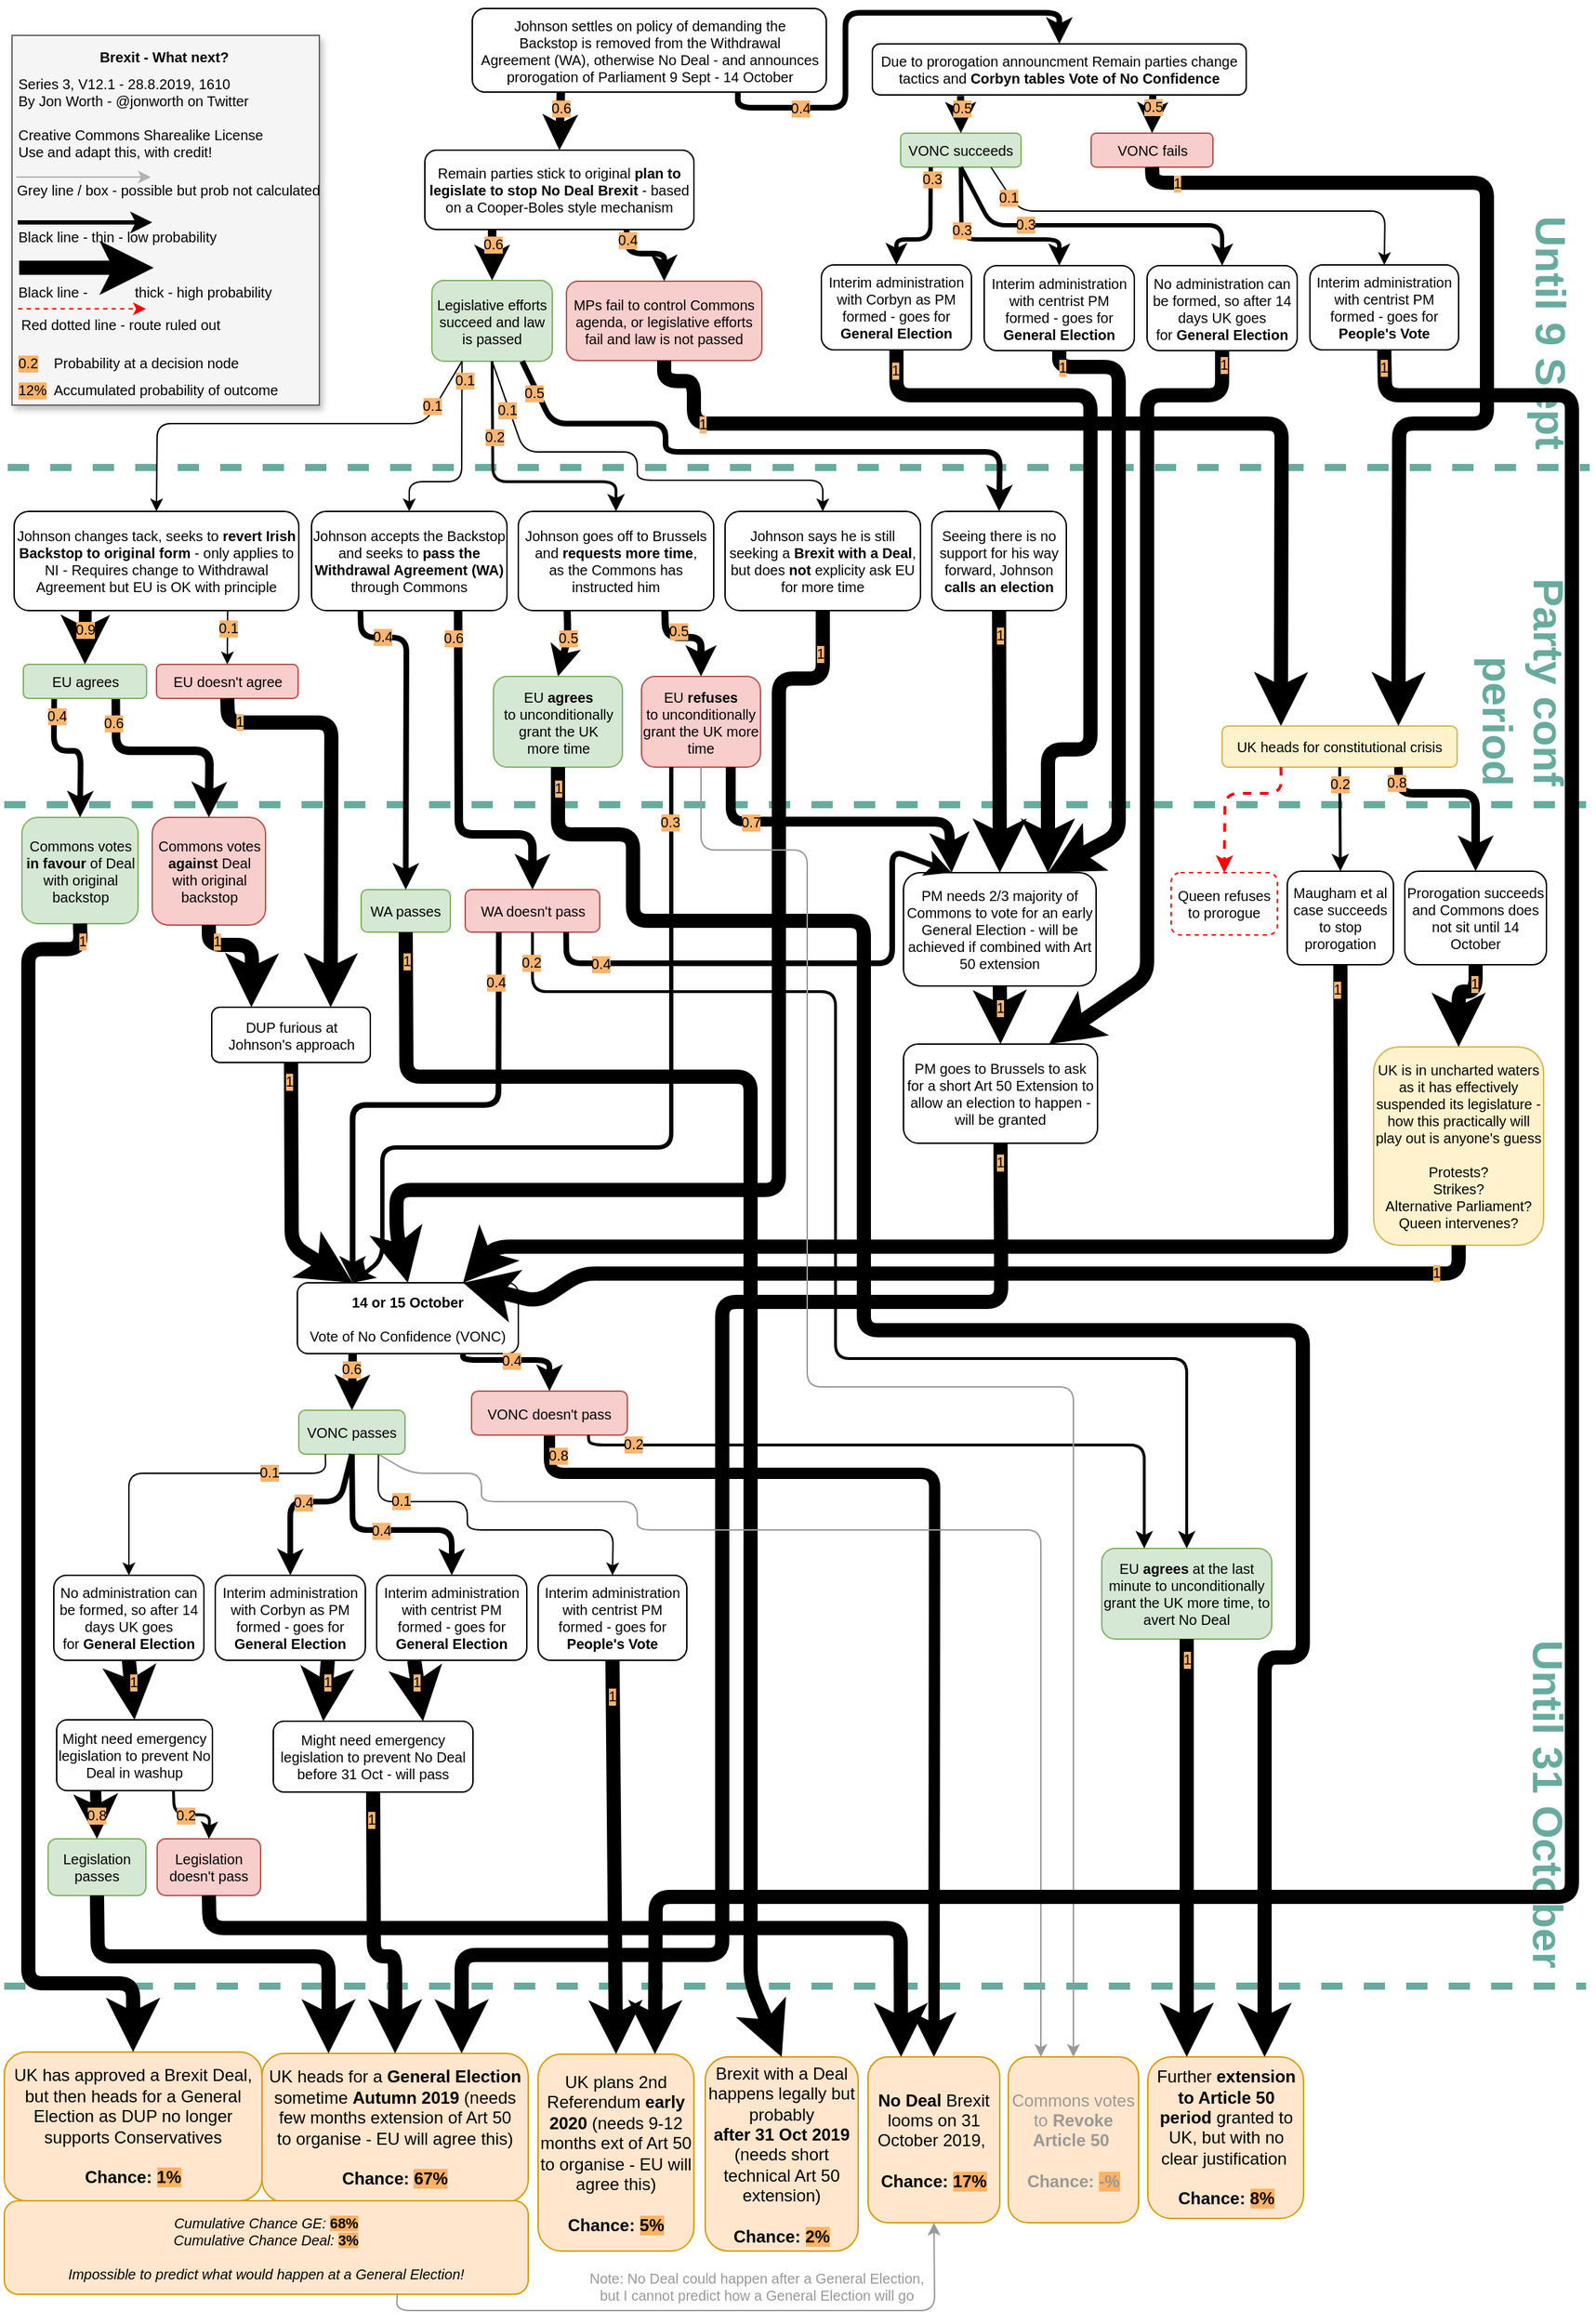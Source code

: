 <mxfile pages="1" version="11.1.4" type="device"><diagram id="lSXVcm9r7wIJ1-dpV6qa" name="Page-1"><mxGraphModel dx="885" dy="631" grid="1" gridSize="10" guides="1" tooltips="1" connect="1" arrows="1" fold="1" page="1" pageScale="1" pageWidth="827" pageHeight="1169" math="0" shadow="0"><root><mxCell id="0"/><mxCell id="1" parent="0"/><mxCell id="wgyVyq-LhQnyZhxP8kF4-77" value="&lt;font style=&quot;font-size: 30px&quot; color=&quot;#67ab9f&quot;&gt;&lt;b style=&quot;font-size: 30px&quot;&gt;Until 31 October&lt;br style=&quot;font-size: 30px&quot;&gt;&lt;/b&gt;&lt;/font&gt;" style="text;html=1;strokeColor=none;fillColor=none;align=right;verticalAlign=middle;whiteSpace=wrap;rounded=0;labelBackgroundColor=none;direction=south;rotation=90;fontSize=30;" parent="1" vertex="1"><mxGeometry x="916" y="1198" width="356" height="33" as="geometry"/></mxCell><mxCell id="wgyVyq-LhQnyZhxP8kF4-78" value="" style="endArrow=none;dashed=1;html=1;strokeWidth=5;strokeColor=#67AB9F;fontSize=10;" parent="1" edge="1"><mxGeometry width="50" height="50" relative="1" as="geometry"><mxPoint x="3" y="1403" as="sourcePoint"/><mxPoint x="1120" y="1403" as="targetPoint"/></mxGeometry></mxCell><mxCell id="ASiiTHzmW-UItn4miQDS-15" value="" style="endArrow=none;dashed=1;html=1;strokeWidth=5;strokeColor=#67AB9F;fontSize=10;" parent="1" edge="1"><mxGeometry width="50" height="50" relative="1" as="geometry"><mxPoint x="3" y="569" as="sourcePoint"/><mxPoint x="1120" y="569" as="targetPoint"/></mxGeometry></mxCell><mxCell id="wgyVyq-LhQnyZhxP8kF4-76" value="" style="endArrow=none;dashed=1;html=1;strokeWidth=5;strokeColor=#67AB9F;fontSize=10;" parent="1" edge="1"><mxGeometry width="50" height="50" relative="1" as="geometry"><mxPoint x="5.5" y="331" as="sourcePoint"/><mxPoint x="1122.5" y="331" as="targetPoint"/></mxGeometry></mxCell><mxCell id="8wbT9e71Y-yYrnzdaMmW-93" value="" style="endArrow=classic;html=1;strokeColor=#000000;strokeWidth=8;fontColor=#FFB570;entryX=0.5;entryY=0;entryDx=0;entryDy=0;fontSize=10;exitX=0.5;exitY=1;exitDx=0;exitDy=0;" parent="1" source="8wbT9e71Y-yYrnzdaMmW-67" target="7K7P4XBZ72VktKCeOSTk-63" edge="1"><mxGeometry width="50" height="50" relative="1" as="geometry"><mxPoint x="345" y="1038" as="sourcePoint"/><mxPoint x="664" y="1433" as="targetPoint"/><Array as="points"><mxPoint x="388" y="1041"/><mxPoint x="660" y="1041"/></Array></mxGeometry></mxCell><mxCell id="8wbT9e71Y-yYrnzdaMmW-123" value="0.8" style="text;html=1;resizable=0;points=[];align=center;verticalAlign=middle;labelBackgroundColor=#FFB570;fontColor=#000000;fontSize=10;" parent="8wbT9e71Y-yYrnzdaMmW-93" vertex="1" connectable="0"><mxGeometry x="-0.876" y="-2" relative="1" as="geometry"><mxPoint x="-11" y="-15.5" as="offset"/></mxGeometry></mxCell><mxCell id="Iw0c2TgwUDw_euC1eZgr-58" value="&lt;font style=&quot;font-size: 30px;&quot; color=&quot;#67ab9f&quot;&gt;&lt;b style=&quot;font-size: 30px;&quot;&gt;Party conf period&lt;/b&gt;&lt;/font&gt;" style="text;html=1;strokeColor=none;fillColor=none;align=right;verticalAlign=middle;whiteSpace=wrap;rounded=0;labelBackgroundColor=none;direction=south;rotation=90;fontSize=30;" parent="1" vertex="1"><mxGeometry x="1000" y="463" width="152" height="38" as="geometry"/></mxCell><mxCell id="8wbT9e71Y-yYrnzdaMmW-6" value="&lt;font style=&quot;font-size: 30px&quot; color=&quot;#67ab9f&quot;&gt;&lt;b style=&quot;font-size: 30px&quot;&gt;Until 9 Sept&lt;br style=&quot;font-size: 30px&quot;&gt;&lt;/b&gt;&lt;/font&gt;" style="text;html=1;strokeColor=none;fillColor=none;align=right;verticalAlign=middle;whiteSpace=wrap;rounded=0;labelBackgroundColor=none;direction=south;rotation=90;fontSize=30;" parent="1" vertex="1"><mxGeometry x="994" y="202" width="204" height="33" as="geometry"/></mxCell><mxCell id="7K7P4XBZ72VktKCeOSTk-57" value="UK plans 2nd Referendum&amp;nbsp;&lt;b style=&quot;font-size: 12px;&quot;&gt;early 2020&amp;nbsp;&lt;/b&gt;(needs 9-12 months ext of Art 50 to organise - EU will agree this)&lt;b style=&quot;font-size: 12px;&quot;&gt;&lt;br style=&quot;font-size: 12px;&quot;&gt;&lt;/b&gt;&lt;br style=&quot;font-size: 12px;&quot;&gt;&lt;b style=&quot;font-size: 12px;&quot;&gt;Chance: &lt;span style=&quot;background-color: rgb(255, 179, 102); font-size: 12px;&quot;&gt;5%&lt;/span&gt;&lt;/b&gt;" style="rounded=1;whiteSpace=wrap;html=1;fillColor=#ffe6cc;strokeColor=#d79b00;fontSize=12;" parent="1" vertex="1"><mxGeometry x="380" y="1451" width="110" height="139" as="geometry"/></mxCell><mxCell id="7K7P4XBZ72VktKCeOSTk-63" value="&lt;b style=&quot;font-size: 12px;&quot;&gt;No Deal &lt;/b&gt;Brexit looms on 31 October 2019,&amp;nbsp;&lt;br style=&quot;font-size: 12px;&quot;&gt;&lt;br style=&quot;font-size: 12px;&quot;&gt;&lt;b style=&quot;font-size: 12px;&quot;&gt;Chance: &lt;span style=&quot;background-color: rgb(255, 179, 102); font-size: 12px;&quot;&gt;17%&lt;/span&gt;&lt;/b&gt;" style="rounded=1;whiteSpace=wrap;html=1;fillColor=#ffe6cc;strokeColor=#d79b00;fontSize=12;" parent="1" vertex="1"><mxGeometry x="613" y="1453" width="93" height="117" as="geometry"/></mxCell><mxCell id="7K7P4XBZ72VktKCeOSTk-72" value="Brexit with a Deal happens legally but probably&lt;br style=&quot;font-size: 12px;&quot;&gt;&lt;b style=&quot;font-size: 12px;&quot;&gt;after&lt;/b&gt;&lt;span style=&quot;font-size: 12px;&quot;&gt;&lt;b style=&quot;font-size: 12px;&quot;&gt;&amp;nbsp;31 Oct 2019&lt;br style=&quot;font-size: 12px;&quot;&gt;&lt;/b&gt;&lt;/span&gt;(needs short technical Art 50 extension)&lt;span style=&quot;font-size: 12px;&quot;&gt;&lt;br style=&quot;font-size: 12px;&quot;&gt;&lt;br style=&quot;font-size: 12px;&quot;&gt;&lt;b style=&quot;font-size: 12px;&quot;&gt;Chance: &lt;/b&gt;&lt;span style=&quot;font-weight: bold; background-color: rgb(255, 179, 102); font-size: 12px;&quot;&gt;2%&lt;/span&gt;&lt;br style=&quot;font-size: 12px;&quot;&gt;&lt;/span&gt;" style="rounded=1;whiteSpace=wrap;html=1;fillColor=#ffe6cc;strokeColor=#d79b00;fontSize=12;" parent="1" vertex="1"><mxGeometry x="498" y="1453" width="108" height="137" as="geometry"/></mxCell><mxCell id="ezZ561g6iPy63EXMOgBz-5" value="UK heads for a &lt;b style=&quot;font-size: 12px;&quot;&gt;General Election &lt;/b&gt;sometime &lt;b style=&quot;font-size: 12px;&quot;&gt;Autumn&amp;nbsp;2019 &lt;/b&gt;(needs few months extension of Art 50&lt;br style=&quot;font-size: 12px;&quot;&gt;to organise - EU will agree this)&lt;br style=&quot;font-size: 12px;&quot;&gt;&lt;br style=&quot;font-size: 12px;&quot;&gt;&lt;b style=&quot;font-size: 12px;&quot;&gt;Chance: &lt;span style=&quot;background-color: rgb(255, 179, 102); font-size: 12px;&quot;&gt;67%&lt;/span&gt;&lt;/b&gt;" style="rounded=1;whiteSpace=wrap;html=1;fillColor=#ffe6cc;strokeColor=#d79b00;fontSize=12;" parent="1" vertex="1"><mxGeometry x="185" y="1450.5" width="188" height="105" as="geometry"/></mxCell><mxCell id="BL-kFux2TK3ZMEraRpLe-72" value="Further &lt;b style=&quot;font-size: 12px;&quot;&gt;extension to Article 50 period&lt;/b&gt; granted to UK, but with no clear justification&amp;nbsp;&lt;br style=&quot;font-size: 12px;&quot;&gt;&lt;br style=&quot;font-size: 12px;&quot;&gt;&lt;b style=&quot;font-size: 12px;&quot;&gt;Chance: &lt;span style=&quot;background-color: rgb(255, 179, 102); font-size: 12px;&quot;&gt;8%&lt;/span&gt;&lt;/b&gt;" style="rounded=1;whiteSpace=wrap;html=1;fillColor=#ffe6cc;strokeColor=#d79b00;fontSize=12;" parent="1" vertex="1"><mxGeometry x="810.5" y="1453" width="110" height="114" as="geometry"/></mxCell><mxCell id="Iw0c2TgwUDw_euC1eZgr-5" value="Johnson settles on policy of demanding the&lt;br style=&quot;font-size: 10px&quot;&gt;Backstop is removed from the Withdrawal&lt;br style=&quot;font-size: 10px&quot;&gt;Agreement (WA), otherwise No Deal - and announces prorogation of Parliament 9 Sept - 14 October" style="rounded=1;whiteSpace=wrap;html=1;fontSize=10;" parent="1" vertex="1"><mxGeometry x="333.5" y="7" width="250" height="59" as="geometry"/></mxCell><mxCell id="0ZxB78aHKAC87hzvvOJA-35" value="Johnson changes tack, seeks to &lt;b style=&quot;font-size: 10px&quot;&gt;revert Irish Backstop to original form&lt;/b&gt; - only applies to NI - Requires change to Withdrawal Agreement but EU is OK with principle" style="rounded=1;whiteSpace=wrap;html=1;fontSize=10;" parent="1" vertex="1"><mxGeometry x="10" y="362" width="201" height="70" as="geometry"/></mxCell><mxCell id="0ZxB78aHKAC87hzvvOJA-40" value="EU doesn't agree" style="rounded=1;whiteSpace=wrap;html=1;fillColor=#f8cecc;strokeColor=#b85450;fontSize=10;" parent="1" vertex="1"><mxGeometry x="110.5" y="470" width="100" height="24" as="geometry"/></mxCell><mxCell id="0ZxB78aHKAC87hzvvOJA-42" value="" style="endArrow=classic;html=1;strokeWidth=1;entryX=0.5;entryY=0;entryDx=0;entryDy=0;exitX=0.75;exitY=1;exitDx=0;exitDy=0;fontSize=10;" parent="1" source="0ZxB78aHKAC87hzvvOJA-35" target="0ZxB78aHKAC87hzvvOJA-40" edge="1"><mxGeometry width="50" height="50" relative="1" as="geometry"><mxPoint x="118" y="452" as="sourcePoint"/><mxPoint x="62" y="475" as="targetPoint"/><Array as="points"/></mxGeometry></mxCell><mxCell id="0ZxB78aHKAC87hzvvOJA-43" value="0.1" style="text;html=1;resizable=0;points=[];align=center;verticalAlign=middle;labelBackgroundColor=#FFB366;fontSize=10;" parent="0ZxB78aHKAC87hzvvOJA-42" vertex="1" connectable="0"><mxGeometry x="-0.363" relative="1" as="geometry"><mxPoint as="offset"/></mxGeometry></mxCell><mxCell id="0ZxB78aHKAC87hzvvOJA-44" value="" style="endArrow=classic;html=1;strokeWidth=9;entryX=0.5;entryY=0;entryDx=0;entryDy=0;exitX=0.25;exitY=1;exitDx=0;exitDy=0;fontSize=10;" parent="1" source="0ZxB78aHKAC87hzvvOJA-35" target="0ZxB78aHKAC87hzvvOJA-41" edge="1"><mxGeometry width="50" height="50" relative="1" as="geometry"><mxPoint x="118" y="442" as="sourcePoint"/><mxPoint x="163" y="475" as="targetPoint"/><Array as="points"/></mxGeometry></mxCell><mxCell id="0ZxB78aHKAC87hzvvOJA-45" value="0.9" style="text;html=1;resizable=0;points=[];align=center;verticalAlign=middle;labelBackgroundColor=#FFB366;fontSize=10;" parent="0ZxB78aHKAC87hzvvOJA-44" vertex="1" connectable="0"><mxGeometry x="-0.327" relative="1" as="geometry"><mxPoint as="offset"/></mxGeometry></mxCell><mxCell id="0ZxB78aHKAC87hzvvOJA-47" value="DUP furious at Johnson's approach" style="rounded=1;whiteSpace=wrap;html=1;fontSize=10;" parent="1" vertex="1"><mxGeometry x="149.5" y="712" width="112" height="39" as="geometry"/></mxCell><mxCell id="0ZxB78aHKAC87hzvvOJA-49" value="" style="endArrow=classic;html=1;strokeColor=#000000;strokeWidth=10;entryX=0.75;entryY=0;entryDx=0;entryDy=0;exitX=0.5;exitY=1;exitDx=0;exitDy=0;fontSize=10;" parent="1" source="0ZxB78aHKAC87hzvvOJA-40" target="0ZxB78aHKAC87hzvvOJA-47" edge="1"><mxGeometry width="50" height="50" relative="1" as="geometry"><mxPoint x="93.5" y="615" as="sourcePoint"/><mxPoint x="341.5" y="824" as="targetPoint"/><Array as="points"><mxPoint x="161" y="511"/><mxPoint x="234" y="511"/></Array></mxGeometry></mxCell><mxCell id="0ZxB78aHKAC87hzvvOJA-61" value="1" style="text;html=1;resizable=0;points=[];align=center;verticalAlign=middle;labelBackgroundColor=#FFB570;fontSize=10;" parent="0ZxB78aHKAC87hzvvOJA-49" vertex="1" connectable="0"><mxGeometry x="-0.827" y="1" relative="1" as="geometry"><mxPoint as="offset"/></mxGeometry></mxCell><mxCell id="0ZxB78aHKAC87hzvvOJA-50" value="Commons votes &lt;b style=&quot;font-size: 10px;&quot;&gt;in favour&lt;/b&gt; of Deal with original backstop" style="rounded=1;whiteSpace=wrap;html=1;fontSize=10;fillColor=#d5e8d4;strokeColor=#82b366;" parent="1" vertex="1"><mxGeometry x="15.5" y="578" width="82" height="75" as="geometry"/></mxCell><mxCell id="0ZxB78aHKAC87hzvvOJA-51" value="Commons votes &lt;b style=&quot;font-size: 10px;&quot;&gt;against&lt;/b&gt; Deal with original backstop" style="rounded=1;whiteSpace=wrap;html=1;fontSize=10;fillColor=#f8cecc;strokeColor=#b85450;" parent="1" vertex="1"><mxGeometry x="107.5" y="578" width="80" height="76" as="geometry"/></mxCell><mxCell id="0ZxB78aHKAC87hzvvOJA-52" value="" style="endArrow=classic;html=1;strokeColor=#000000;strokeWidth=4;exitX=0.25;exitY=1;exitDx=0;exitDy=0;entryX=0.5;entryY=0;entryDx=0;entryDy=0;fontSize=10;" parent="1" source="0ZxB78aHKAC87hzvvOJA-41" target="0ZxB78aHKAC87hzvvOJA-50" edge="1"><mxGeometry width="50" height="50" relative="1" as="geometry"><mxPoint x="-101" y="565" as="sourcePoint"/><mxPoint x="-51" y="515" as="targetPoint"/><Array as="points"><mxPoint x="38" y="531"/><mxPoint x="57" y="531"/></Array></mxGeometry></mxCell><mxCell id="0ZxB78aHKAC87hzvvOJA-59" value="0.4" style="text;html=1;resizable=0;points=[];align=center;verticalAlign=middle;labelBackgroundColor=#FFB570;fontSize=10;" parent="0ZxB78aHKAC87hzvvOJA-52" vertex="1" connectable="0"><mxGeometry x="-0.734" relative="1" as="geometry"><mxPoint x="2" y="-2" as="offset"/></mxGeometry></mxCell><mxCell id="0ZxB78aHKAC87hzvvOJA-53" value="" style="endArrow=classic;html=1;strokeColor=#000000;strokeWidth=6;exitX=0.75;exitY=1;exitDx=0;exitDy=0;entryX=0.5;entryY=0;entryDx=0;entryDy=0;fontSize=10;" parent="1" source="0ZxB78aHKAC87hzvvOJA-41" target="0ZxB78aHKAC87hzvvOJA-51" edge="1"><mxGeometry width="50" height="50" relative="1" as="geometry"><mxPoint x="-31.25" y="415.5" as="sourcePoint"/><mxPoint x="-53" y="655" as="targetPoint"/><Array as="points"><mxPoint x="82" y="531"/><mxPoint x="148" y="531"/></Array></mxGeometry></mxCell><mxCell id="0ZxB78aHKAC87hzvvOJA-60" value="0.6" style="text;html=1;resizable=0;points=[];align=center;verticalAlign=middle;labelBackgroundColor=#FFB570;fontSize=10;" parent="0ZxB78aHKAC87hzvvOJA-53" vertex="1" connectable="0"><mxGeometry x="-0.749" y="-1" relative="1" as="geometry"><mxPoint x="-1" y="-2" as="offset"/></mxGeometry></mxCell><mxCell id="0ZxB78aHKAC87hzvvOJA-54" value="UK has approved a Brexit Deal, but then heads for a General Election as DUP no longer supports Conservatives&lt;br style=&quot;font-size: 12px;&quot;&gt;&lt;br style=&quot;font-size: 12px;&quot;&gt;&lt;b style=&quot;font-size: 12px;&quot;&gt;Chance:&amp;nbsp;&lt;span style=&quot;background-color: rgb(255, 179, 102); font-size: 12px;&quot;&gt;1%&lt;/span&gt;&lt;/b&gt;" style="rounded=1;whiteSpace=wrap;html=1;fillColor=#ffe6cc;strokeColor=#d79b00;fontSize=12;" parent="1" vertex="1"><mxGeometry x="3" y="1449.5" width="182" height="105" as="geometry"/></mxCell><mxCell id="0ZxB78aHKAC87hzvvOJA-57" value="" style="endArrow=classic;html=1;strokeColor=#000000;strokeWidth=10;entryX=0.25;entryY=0;entryDx=0;entryDy=0;exitX=0.5;exitY=1;exitDx=0;exitDy=0;fontSize=10;" parent="1" source="0ZxB78aHKAC87hzvvOJA-51" target="0ZxB78aHKAC87hzvvOJA-47" edge="1"><mxGeometry width="50" height="50" relative="1" as="geometry"><mxPoint x="275" y="340" as="sourcePoint"/><mxPoint x="305.5" y="699.5" as="targetPoint"/><Array as="points"><mxPoint x="147.5" y="668"/><mxPoint x="178" y="668"/></Array></mxGeometry></mxCell><mxCell id="0ZxB78aHKAC87hzvvOJA-70" value="1" style="text;html=1;resizable=0;points=[];align=center;verticalAlign=middle;labelBackgroundColor=#FFB570;fontSize=10;" parent="0ZxB78aHKAC87hzvvOJA-57" vertex="1" connectable="0"><mxGeometry x="-0.576" y="3" relative="1" as="geometry"><mxPoint as="offset"/></mxGeometry></mxCell><mxCell id="0ZxB78aHKAC87hzvvOJA-58" value="" style="endArrow=classic;html=1;strokeColor=#000000;strokeWidth=10;entryX=0.5;entryY=0;entryDx=0;entryDy=0;exitX=0.5;exitY=1;exitDx=0;exitDy=0;fontSize=10;" parent="1" source="0ZxB78aHKAC87hzvvOJA-50" target="0ZxB78aHKAC87hzvvOJA-54" edge="1"><mxGeometry width="50" height="50" relative="1" as="geometry"><mxPoint x="94" y="725" as="sourcePoint"/><mxPoint x="141" y="775" as="targetPoint"/><Array as="points"><mxPoint x="57" y="671"/><mxPoint x="20" y="671"/><mxPoint x="20" y="1401"/><mxPoint x="94" y="1401"/></Array></mxGeometry></mxCell><mxCell id="0ZxB78aHKAC87hzvvOJA-69" value="1" style="text;html=1;resizable=0;points=[];align=center;verticalAlign=middle;labelBackgroundColor=#FFB570;fontSize=10;" parent="0ZxB78aHKAC87hzvvOJA-58" vertex="1" connectable="0"><mxGeometry x="-0.974" y="1" relative="1" as="geometry"><mxPoint as="offset"/></mxGeometry></mxCell><mxCell id="0ZxB78aHKAC87hzvvOJA-41" value="EU agrees" style="rounded=1;whiteSpace=wrap;html=1;fillColor=#d5e8d4;strokeColor=#82b366;fontSize=10;" parent="1" vertex="1"><mxGeometry x="16.5" y="470" width="87" height="24" as="geometry"/></mxCell><mxCell id="0ZxB78aHKAC87hzvvOJA-66" value="&lt;i style=&quot;font-size: 10px&quot;&gt;Cumulative Chance GE:&lt;/i&gt;&lt;b style=&quot;font-size: 10px&quot;&gt;&amp;nbsp;&lt;span style=&quot;background-color: rgb(255 , 179 , 102) ; font-size: 10px&quot;&gt;68%&lt;br style=&quot;font-size: 10px&quot;&gt;&lt;/span&gt;&lt;/b&gt;&lt;i style=&quot;font-size: 10px&quot;&gt;Cumulative Chance Deal:&lt;/i&gt;&lt;b style=&quot;font-size: 10px&quot;&gt;&amp;nbsp;&lt;/b&gt;&lt;span style=&quot;font-weight: bold ; background-color: rgb(255 , 179 , 102) ; font-size: 10px&quot;&gt;3%&lt;/span&gt;&lt;i style=&quot;font-size: 10px&quot;&gt;&lt;br style=&quot;font-size: 10px&quot;&gt;&lt;br style=&quot;font-size: 10px&quot;&gt;Impossible to predict what would happen at a General Election!&lt;/i&gt;" style="rounded=1;whiteSpace=wrap;html=1;fillColor=#ffe6cc;strokeColor=#d79b00;fontSize=10;" parent="1" vertex="1"><mxGeometry x="3" y="1554.5" width="370" height="66" as="geometry"/></mxCell><mxCell id="8wbT9e71Y-yYrnzdaMmW-8" value="Remain parties stick to original &lt;b&gt;plan to legislate to stop No Deal Brexit&lt;/b&gt; - based on a Cooper-Boles style mechanism" style="rounded=1;whiteSpace=wrap;html=1;fontSize=10;" parent="1" vertex="1"><mxGeometry x="300" y="107" width="190" height="56" as="geometry"/></mxCell><mxCell id="8wbT9e71Y-yYrnzdaMmW-9" value="" style="endArrow=classic;html=1;strokeColor=#000000;strokeWidth=6;fontSize=10;entryX=0.5;entryY=0;entryDx=0;entryDy=0;exitX=0.25;exitY=1;exitDx=0;exitDy=0;" parent="1" source="Iw0c2TgwUDw_euC1eZgr-5" target="8wbT9e71Y-yYrnzdaMmW-8" edge="1"><mxGeometry width="50" height="50" relative="1" as="geometry"><mxPoint x="420" y="89" as="sourcePoint"/><mxPoint x="700" y="99" as="targetPoint"/><Array as="points"/></mxGeometry></mxCell><mxCell id="8wbT9e71Y-yYrnzdaMmW-28" value="0.6" style="text;html=1;resizable=0;points=[];align=center;verticalAlign=middle;labelBackgroundColor=#FFB570;fontSize=10;" parent="8wbT9e71Y-yYrnzdaMmW-9" vertex="1" connectable="0"><mxGeometry x="-0.751" relative="1" as="geometry"><mxPoint y="6" as="offset"/></mxGeometry></mxCell><mxCell id="8wbT9e71Y-yYrnzdaMmW-41" value="MPs fail to control Commons agenda, or legislative efforts fail and law is not passed" style="rounded=1;whiteSpace=wrap;html=1;fillColor=#f8cecc;strokeColor=#b85450;fontSize=10;" parent="1" vertex="1"><mxGeometry x="400" y="199.5" width="138" height="56" as="geometry"/></mxCell><mxCell id="8wbT9e71Y-yYrnzdaMmW-47" value="Legislative efforts succeed and law is passed" style="rounded=1;whiteSpace=wrap;html=1;fillColor=#d5e8d4;strokeColor=#82b366;fontSize=10;" parent="1" vertex="1"><mxGeometry x="305" y="199" width="85" height="57" as="geometry"/></mxCell><mxCell id="8wbT9e71Y-yYrnzdaMmW-61" value="Johnson accepts the Backstop and seeks to &lt;b style=&quot;font-size: 10px;&quot;&gt;pass the Withdrawal Agreement (WA)&lt;/b&gt; through Commons" style="rounded=1;whiteSpace=wrap;html=1;fontSize=10;" parent="1" vertex="1"><mxGeometry x="220" y="362" width="138" height="70" as="geometry"/></mxCell><mxCell id="8wbT9e71Y-yYrnzdaMmW-62" value="Seeing there is no support for his way forward, Johnson &lt;b style=&quot;font-size: 10px;&quot;&gt;calls an election&lt;/b&gt;" style="rounded=1;whiteSpace=wrap;html=1;fontSize=10;" parent="1" vertex="1"><mxGeometry x="658" y="362" width="95" height="70" as="geometry"/></mxCell><mxCell id="8wbT9e71Y-yYrnzdaMmW-65" value="&lt;b style=&quot;font-size: 10px&quot;&gt;14 or 15 October&lt;/b&gt;&lt;br style=&quot;font-size: 10px&quot;&gt;&lt;br style=&quot;font-size: 10px&quot;&gt;Vote of No Confidence (VONC)" style="rounded=1;whiteSpace=wrap;html=1;fontSize=10;" parent="1" vertex="1"><mxGeometry x="210" y="906.5" width="156" height="50" as="geometry"/></mxCell><mxCell id="8wbT9e71Y-yYrnzdaMmW-66" value="VONC passes" style="rounded=1;whiteSpace=wrap;html=1;fillColor=#d5e8d4;strokeColor=#82b366;fontSize=10;" parent="1" vertex="1"><mxGeometry x="211" y="996.5" width="75" height="31" as="geometry"/></mxCell><mxCell id="8wbT9e71Y-yYrnzdaMmW-67" value="VONC doesn't pass" style="rounded=1;whiteSpace=wrap;html=1;fillColor=#f8cecc;strokeColor=#b85450;fontSize=10;" parent="1" vertex="1"><mxGeometry x="333" y="983" width="110" height="31" as="geometry"/></mxCell><mxCell id="8wbT9e71Y-yYrnzdaMmW-68" value="" style="endArrow=classic;html=1;strokeColor=#000000;strokeWidth=4;exitX=0.75;exitY=1;exitDx=0;exitDy=0;entryX=0.5;entryY=0;entryDx=0;entryDy=0;fontSize=10;" parent="1" source="8wbT9e71Y-yYrnzdaMmW-65" target="8wbT9e71Y-yYrnzdaMmW-67" edge="1"><mxGeometry width="50" height="50" relative="1" as="geometry"><mxPoint x="254.5" y="1191.389" as="sourcePoint"/><mxPoint x="304.5" y="1141.389" as="targetPoint"/><Array as="points"><mxPoint x="327" y="961"/><mxPoint x="388" y="961"/></Array></mxGeometry></mxCell><mxCell id="8wbT9e71Y-yYrnzdaMmW-69" value="0.4" style="text;html=1;resizable=0;points=[];align=center;verticalAlign=middle;labelBackgroundColor=#FFB570;fontSize=10;" parent="8wbT9e71Y-yYrnzdaMmW-68" vertex="1" connectable="0"><mxGeometry x="-0.254" y="-2" relative="1" as="geometry"><mxPoint x="5.5" y="-2" as="offset"/></mxGeometry></mxCell><mxCell id="8wbT9e71Y-yYrnzdaMmW-70" value="" style="endArrow=classic;html=1;strokeColor=#000000;strokeWidth=6;exitX=0.25;exitY=1;exitDx=0;exitDy=0;entryX=0.5;entryY=0;entryDx=0;entryDy=0;fontSize=10;" parent="1" source="8wbT9e71Y-yYrnzdaMmW-65" target="8wbT9e71Y-yYrnzdaMmW-66" edge="1"><mxGeometry width="50" height="50" relative="1" as="geometry"><mxPoint x="305.25" y="991.389" as="sourcePoint"/><mxPoint x="376" y="1019.389" as="targetPoint"/><Array as="points"/></mxGeometry></mxCell><mxCell id="8wbT9e71Y-yYrnzdaMmW-71" value="0.6" style="text;html=1;resizable=0;points=[];align=center;verticalAlign=middle;labelBackgroundColor=#FFB570;fontSize=10;" parent="8wbT9e71Y-yYrnzdaMmW-70" vertex="1" connectable="0"><mxGeometry x="-0.483" y="-1" relative="1" as="geometry"><mxPoint as="offset"/></mxGeometry></mxCell><mxCell id="8wbT9e71Y-yYrnzdaMmW-73" value="WA passes" style="rounded=1;whiteSpace=wrap;html=1;fillColor=#d5e8d4;strokeColor=#82b366;fontSize=10;" parent="1" vertex="1"><mxGeometry x="255" y="629" width="63" height="30" as="geometry"/></mxCell><mxCell id="8wbT9e71Y-yYrnzdaMmW-74" value="WA doesn't pass" style="rounded=1;whiteSpace=wrap;html=1;fillColor=#f8cecc;strokeColor=#b85450;fontSize=10;" parent="1" vertex="1"><mxGeometry x="328.5" y="629" width="95" height="30" as="geometry"/></mxCell><mxCell id="8wbT9e71Y-yYrnzdaMmW-75" value="" style="endArrow=classic;html=1;strokeColor=#000000;strokeWidth=4;exitX=0.25;exitY=1;exitDx=0;exitDy=0;entryX=0.5;entryY=0;entryDx=0;entryDy=0;fontSize=10;" parent="1" source="8wbT9e71Y-yYrnzdaMmW-61" target="8wbT9e71Y-yYrnzdaMmW-73" edge="1"><mxGeometry width="50" height="50" relative="1" as="geometry"><mxPoint x="403.75" y="466.889" as="sourcePoint"/><mxPoint x="419" y="626.889" as="targetPoint"/><Array as="points"><mxPoint x="255" y="451"/><mxPoint x="287" y="451"/></Array></mxGeometry></mxCell><mxCell id="8wbT9e71Y-yYrnzdaMmW-76" value="0.4" style="text;html=1;resizable=0;points=[];align=center;verticalAlign=middle;labelBackgroundColor=#FFB570;fontSize=10;" parent="8wbT9e71Y-yYrnzdaMmW-75" vertex="1" connectable="0"><mxGeometry x="-0.254" y="-2" relative="1" as="geometry"><mxPoint x="-15" y="-35.5" as="offset"/></mxGeometry></mxCell><mxCell id="8wbT9e71Y-yYrnzdaMmW-77" value="" style="endArrow=classic;html=1;strokeColor=#000000;strokeWidth=6;exitX=0.75;exitY=1;exitDx=0;exitDy=0;entryX=0.5;entryY=0;entryDx=0;entryDy=0;fontSize=10;" parent="1" source="8wbT9e71Y-yYrnzdaMmW-61" target="8wbT9e71Y-yYrnzdaMmW-74" edge="1"><mxGeometry width="50" height="50" relative="1" as="geometry"><mxPoint x="485.25" y="466.889" as="sourcePoint"/><mxPoint x="382.5" y="520.389" as="targetPoint"/><Array as="points"><mxPoint x="324" y="590"/><mxPoint x="376" y="590"/></Array></mxGeometry></mxCell><mxCell id="8wbT9e71Y-yYrnzdaMmW-78" value="0.6" style="text;html=1;resizable=0;points=[];align=center;verticalAlign=middle;labelBackgroundColor=#FFB570;fontSize=10;" parent="8wbT9e71Y-yYrnzdaMmW-77" vertex="1" connectable="0"><mxGeometry x="-0.483" y="-1" relative="1" as="geometry"><mxPoint x="-2.5" y="-46" as="offset"/></mxGeometry></mxCell><mxCell id="8wbT9e71Y-yYrnzdaMmW-81" value="" style="endArrow=classic;html=1;strokeColor=#000000;strokeWidth=10;fontColor=#FFB570;exitX=0.5;exitY=1;exitDx=0;exitDy=0;entryX=0.5;entryY=0;entryDx=0;entryDy=0;fontSize=10;" parent="1" source="8wbT9e71Y-yYrnzdaMmW-73" target="7K7P4XBZ72VktKCeOSTk-72" edge="1"><mxGeometry width="50" height="50" relative="1" as="geometry"><mxPoint x="154" y="942" as="sourcePoint"/><mxPoint x="204" y="892" as="targetPoint"/><Array as="points"><mxPoint x="287" y="761"/><mxPoint x="530" y="761"/><mxPoint x="530" y="1400"/></Array></mxGeometry></mxCell><mxCell id="8wbT9e71Y-yYrnzdaMmW-126" value="1" style="text;html=1;resizable=0;points=[];align=center;verticalAlign=middle;labelBackgroundColor=#FFB570;fontColor=#000000;fontSize=10;" parent="8wbT9e71Y-yYrnzdaMmW-81" vertex="1" connectable="0"><mxGeometry x="-0.963" relative="1" as="geometry"><mxPoint as="offset"/></mxGeometry></mxCell><mxCell id="8wbT9e71Y-yYrnzdaMmW-103" value="" style="endArrow=classic;html=1;strokeColor=#000000;strokeWidth=10;fontColor=#000000;entryX=0.25;entryY=0;entryDx=0;entryDy=0;fontSize=10;exitX=0.5;exitY=1;exitDx=0;exitDy=0;" parent="1" source="0ZxB78aHKAC87hzvvOJA-47" target="8wbT9e71Y-yYrnzdaMmW-65" edge="1"><mxGeometry width="50" height="50" relative="1" as="geometry"><mxPoint x="160" y="761" as="sourcePoint"/><mxPoint x="370" y="1072" as="targetPoint"/><Array as="points"><mxPoint x="206" y="880"/></Array></mxGeometry></mxCell><mxCell id="8wbT9e71Y-yYrnzdaMmW-129" value="1" style="text;html=1;resizable=0;points=[];align=center;verticalAlign=middle;labelBackgroundColor=#FFB570;fontColor=#000000;fontSize=10;" parent="8wbT9e71Y-yYrnzdaMmW-103" vertex="1" connectable="0"><mxGeometry x="-0.86" y="-2" relative="1" as="geometry"><mxPoint as="offset"/></mxGeometry></mxCell><mxCell id="-vOMmekHQ_xhAw18Fmwu-1" value="" style="endArrow=classic;html=1;exitX=0.75;exitY=1;exitDx=0;exitDy=0;entryX=0.5;entryY=1;entryDx=0;entryDy=0;strokeColor=#999999;fontSize=10;" parent="1" source="0ZxB78aHKAC87hzvvOJA-66" target="7K7P4XBZ72VktKCeOSTk-63" edge="1"><mxGeometry width="50" height="50" relative="1" as="geometry"><mxPoint x="660" y="1672" as="sourcePoint"/><mxPoint x="710" y="1622" as="targetPoint"/><Array as="points"><mxPoint x="280" y="1632"/><mxPoint x="660" y="1632"/></Array></mxGeometry></mxCell><mxCell id="-vOMmekHQ_xhAw18Fmwu-6" value="Commons votes to &lt;b style=&quot;font-size: 12px;&quot;&gt;Revoke Article 50&lt;/b&gt;&amp;nbsp;&lt;br style=&quot;font-size: 12px;&quot;&gt;&lt;br style=&quot;font-size: 12px;&quot;&gt;&lt;b style=&quot;font-size: 12px;&quot;&gt;Chance: &lt;span style=&quot;background-color: rgb(255, 179, 102); font-size: 12px;&quot;&gt;-%&lt;/span&gt;&lt;/b&gt;" style="rounded=1;whiteSpace=wrap;html=1;fillColor=#ffe6cc;strokeColor=#d79b00;fontSize=12;fontColor=#999999;" parent="1" vertex="1"><mxGeometry x="712" y="1453" width="92" height="117" as="geometry"/></mxCell><mxCell id="-vOMmekHQ_xhAw18Fmwu-13" value="Note: No Deal could happen after a General Election, but I cannot predict how a General Election will go" style="text;html=1;strokeColor=none;fillColor=none;align=center;verticalAlign=middle;whiteSpace=wrap;rounded=0;labelBackgroundColor=none;fontSize=10;fontColor=#999999;" parent="1" vertex="1"><mxGeometry x="409" y="1604.5" width="251" height="20" as="geometry"/></mxCell><mxCell id="jiNLN8obi8gkQwaMfj6G-5" value="" style="endArrow=classic;html=1;strokeWidth=10;fontSize=10;exitX=0.5;exitY=1;exitDx=0;exitDy=0;entryX=0.75;entryY=0;entryDx=0;entryDy=0;" parent="1" source="ASiiTHzmW-UItn4miQDS-19" target="ezZ561g6iPy63EXMOgBz-5" edge="1"><mxGeometry width="50" height="50" relative="1" as="geometry"><mxPoint x="808.5" y="1296" as="sourcePoint"/><mxPoint x="830" y="1332" as="targetPoint"/><Array as="points"><mxPoint x="707" y="920"/><mxPoint x="510" y="920"/><mxPoint x="510" y="1381"/><mxPoint x="326" y="1381"/></Array></mxGeometry></mxCell><mxCell id="jiNLN8obi8gkQwaMfj6G-8" value="1" style="text;html=1;resizable=0;points=[];align=center;verticalAlign=middle;labelBackgroundColor=#FFB570;fontSize=10;" parent="jiNLN8obi8gkQwaMfj6G-5" vertex="1" connectable="0"><mxGeometry x="-0.95" y="-1" relative="1" as="geometry"><mxPoint x="0.5" y="-13" as="offset"/></mxGeometry></mxCell><mxCell id="ASiiTHzmW-UItn4miQDS-1" value="" style="endArrow=classic;html=1;strokeColor=#000000;strokeWidth=6;fontColor=#000000;entryX=0.5;entryY=0;entryDx=0;entryDy=0;exitX=0.25;exitY=1;exitDx=0;exitDy=0;fontSize=10;" parent="1" source="8wbT9e71Y-yYrnzdaMmW-8" target="8wbT9e71Y-yYrnzdaMmW-47" edge="1"><mxGeometry width="50" height="50" relative="1" as="geometry"><mxPoint x="500" y="341" as="sourcePoint"/><mxPoint x="550" y="291" as="targetPoint"/></mxGeometry></mxCell><mxCell id="wgyVyq-LhQnyZhxP8kF4-3" value="0.6" style="text;html=1;resizable=0;points=[];align=center;verticalAlign=middle;labelBackgroundColor=#FFB570;fontSize=10;" parent="ASiiTHzmW-UItn4miQDS-1" vertex="1" connectable="0"><mxGeometry x="-0.466" relative="1" as="geometry"><mxPoint as="offset"/></mxGeometry></mxCell><mxCell id="ASiiTHzmW-UItn4miQDS-2" value="" style="endArrow=classic;html=1;strokeColor=#000000;strokeWidth=4;fontColor=#000000;entryX=0.5;entryY=0;entryDx=0;entryDy=0;exitX=0.75;exitY=1;exitDx=0;exitDy=0;fontSize=10;" parent="1" source="8wbT9e71Y-yYrnzdaMmW-8" target="8wbT9e71Y-yYrnzdaMmW-41" edge="1"><mxGeometry width="50" height="50" relative="1" as="geometry"><mxPoint x="380" y="391" as="sourcePoint"/><mxPoint x="430" y="341" as="targetPoint"/><Array as="points"><mxPoint x="443" y="180"/><mxPoint x="469" y="180"/></Array></mxGeometry></mxCell><mxCell id="wgyVyq-LhQnyZhxP8kF4-2" value="0.4" style="text;html=1;resizable=0;points=[];align=center;verticalAlign=middle;labelBackgroundColor=#FFB570;fontSize=10;" parent="ASiiTHzmW-UItn4miQDS-2" vertex="1" connectable="0"><mxGeometry x="-0.465" y="-1" relative="1" as="geometry"><mxPoint x="1" y="-9.5" as="offset"/></mxGeometry></mxCell><mxCell id="ASiiTHzmW-UItn4miQDS-3" value="Johnson goes off to Brussels and &lt;b style=&quot;font-size: 10px;&quot;&gt;requests more time&lt;/b&gt;,&lt;br style=&quot;font-size: 10px;&quot;&gt;as the Commons has instructed him" style="rounded=1;whiteSpace=wrap;html=1;fontSize=10;" parent="1" vertex="1"><mxGeometry x="366" y="362" width="138" height="70" as="geometry"/></mxCell><mxCell id="ASiiTHzmW-UItn4miQDS-6" value="" style="endArrow=classic;html=1;strokeColor=#000000;strokeWidth=10;fontColor=#000000;exitX=0.5;exitY=1;exitDx=0;exitDy=0;fontSize=10;entryX=0.25;entryY=0;entryDx=0;entryDy=0;" parent="1" source="8wbT9e71Y-yYrnzdaMmW-41" target="wgyVyq-LhQnyZhxP8kF4-5" edge="1"><mxGeometry width="50" height="50" relative="1" as="geometry"><mxPoint x="180" y="342" as="sourcePoint"/><mxPoint x="288" y="301" as="targetPoint"/><Array as="points"><mxPoint x="469" y="270"/><mxPoint x="490" y="270"/><mxPoint x="490" y="300"/><mxPoint x="905" y="300"/></Array></mxGeometry></mxCell><mxCell id="ASiiTHzmW-UItn4miQDS-37" value="1" style="text;html=1;resizable=0;points=[];align=center;verticalAlign=middle;labelBackgroundColor=#FFB570;fontColor=#000000;fontSize=10;" parent="ASiiTHzmW-UItn4miQDS-6" vertex="1" connectable="0"><mxGeometry x="-0.796" relative="1" as="geometry"><mxPoint as="offset"/></mxGeometry></mxCell><mxCell id="ASiiTHzmW-UItn4miQDS-7" value="" style="endArrow=classic;html=1;strokeColor=#000000;strokeWidth=1;fontColor=#000000;exitX=0.25;exitY=1;exitDx=0;exitDy=0;entryX=0.5;entryY=0;entryDx=0;entryDy=0;fontSize=10;" parent="1" source="8wbT9e71Y-yYrnzdaMmW-47" target="0ZxB78aHKAC87hzvvOJA-35" edge="1"><mxGeometry width="50" height="50" relative="1" as="geometry"><mxPoint x="570" y="302" as="sourcePoint"/><mxPoint x="620" y="252" as="targetPoint"/><Array as="points"><mxPoint x="300" y="300"/><mxPoint x="111" y="300"/></Array></mxGeometry></mxCell><mxCell id="ASiiTHzmW-UItn4miQDS-36" value="0.1" style="text;html=1;resizable=0;points=[];align=center;verticalAlign=middle;labelBackgroundColor=#FFB570;fontColor=#000000;fontSize=10;" parent="ASiiTHzmW-UItn4miQDS-7" vertex="1" connectable="0"><mxGeometry x="-0.687" y="-19" relative="1" as="geometry"><mxPoint x="19.5" as="offset"/></mxGeometry></mxCell><mxCell id="ASiiTHzmW-UItn4miQDS-8" value="Johnson says he is still seeking a &lt;b style=&quot;font-size: 10px;&quot;&gt;Brexit with a Deal&lt;/b&gt;, but does &lt;b style=&quot;font-size: 10px;&quot;&gt;not &lt;/b&gt;explicity ask EU for more time" style="rounded=1;whiteSpace=wrap;html=1;fontSize=10;" parent="1" vertex="1"><mxGeometry x="512" y="362" width="138" height="70" as="geometry"/></mxCell><mxCell id="ASiiTHzmW-UItn4miQDS-9" value="" style="endArrow=classic;html=1;strokeColor=#000000;strokeWidth=1;fontColor=#000000;exitX=0.25;exitY=1;exitDx=0;exitDy=0;entryX=0.5;entryY=0;entryDx=0;entryDy=0;fontSize=10;" parent="1" source="8wbT9e71Y-yYrnzdaMmW-47" target="8wbT9e71Y-yYrnzdaMmW-61" edge="1"><mxGeometry width="50" height="50" relative="1" as="geometry"><mxPoint x="440" y="292" as="sourcePoint"/><mxPoint x="670" y="212" as="targetPoint"/><Array as="points"><mxPoint x="326" y="341"/><mxPoint x="289" y="341"/></Array></mxGeometry></mxCell><mxCell id="ASiiTHzmW-UItn4miQDS-35" value="0.1" style="text;html=1;resizable=0;points=[];align=center;verticalAlign=middle;labelBackgroundColor=#FFB570;fontColor=#000000;fontSize=10;" parent="ASiiTHzmW-UItn4miQDS-9" vertex="1" connectable="0"><mxGeometry x="-0.268" y="-1" relative="1" as="geometry"><mxPoint x="3" y="-40" as="offset"/></mxGeometry></mxCell><mxCell id="ASiiTHzmW-UItn4miQDS-10" value="" style="endArrow=classic;html=1;strokeColor=#000000;strokeWidth=2;fontColor=#000000;exitX=0.5;exitY=1;exitDx=0;exitDy=0;entryX=0.5;entryY=0;entryDx=0;entryDy=0;fontSize=10;" parent="1" source="8wbT9e71Y-yYrnzdaMmW-47" target="ASiiTHzmW-UItn4miQDS-3" edge="1"><mxGeometry width="50" height="50" relative="1" as="geometry"><mxPoint x="590" y="332" as="sourcePoint"/><mxPoint x="640" y="282" as="targetPoint"/><Array as="points"><mxPoint x="348" y="341"/><mxPoint x="435" y="341"/></Array></mxGeometry></mxCell><mxCell id="ASiiTHzmW-UItn4miQDS-34" value="0.2" style="text;html=1;resizable=0;points=[];align=center;verticalAlign=middle;labelBackgroundColor=#FFB570;fontColor=#000000;fontSize=10;" parent="ASiiTHzmW-UItn4miQDS-10" vertex="1" connectable="0"><mxGeometry x="-0.614" y="-1" relative="1" as="geometry"><mxPoint x="2" y="15.5" as="offset"/></mxGeometry></mxCell><mxCell id="ASiiTHzmW-UItn4miQDS-11" value="" style="endArrow=classic;html=1;strokeColor=#000000;strokeWidth=4;fontColor=#000000;exitX=0.75;exitY=1;exitDx=0;exitDy=0;entryX=0.5;entryY=0;entryDx=0;entryDy=0;fontSize=10;" parent="1" source="8wbT9e71Y-yYrnzdaMmW-47" target="8wbT9e71Y-yYrnzdaMmW-62" edge="1"><mxGeometry width="50" height="50" relative="1" as="geometry"><mxPoint x="550" y="302" as="sourcePoint"/><mxPoint x="600" y="252" as="targetPoint"/><Array as="points"><mxPoint x="390" y="300"/><mxPoint x="470" y="300"/><mxPoint x="470" y="320"/><mxPoint x="706" y="320"/></Array></mxGeometry></mxCell><mxCell id="ASiiTHzmW-UItn4miQDS-33" value="0.5" style="text;html=1;resizable=0;points=[];align=center;verticalAlign=middle;labelBackgroundColor=#FFB570;fontColor=#000000;fontSize=10;" parent="ASiiTHzmW-UItn4miQDS-11" vertex="1" connectable="0"><mxGeometry x="-0.699" y="14" relative="1" as="geometry"><mxPoint x="-28.5" y="-8.5" as="offset"/></mxGeometry></mxCell><mxCell id="ASiiTHzmW-UItn4miQDS-12" value="" style="endArrow=classic;html=1;strokeColor=#000000;strokeWidth=1;fontColor=#000000;exitX=0.5;exitY=1;exitDx=0;exitDy=0;entryX=0.5;entryY=0;entryDx=0;entryDy=0;fontSize=10;" parent="1" source="8wbT9e71Y-yYrnzdaMmW-47" target="ASiiTHzmW-UItn4miQDS-8" edge="1"><mxGeometry width="50" height="50" relative="1" as="geometry"><mxPoint x="630" y="302" as="sourcePoint"/><mxPoint x="680" y="252" as="targetPoint"/><Array as="points"><mxPoint x="370" y="320"/><mxPoint x="450" y="320"/><mxPoint x="450" y="340"/><mxPoint x="581" y="340"/></Array></mxGeometry></mxCell><mxCell id="ASiiTHzmW-UItn4miQDS-32" value="0.1" style="text;html=1;resizable=0;points=[];align=center;verticalAlign=middle;labelBackgroundColor=#FFB570;fontColor=#000000;fontSize=10;" parent="ASiiTHzmW-UItn4miQDS-12" vertex="1" connectable="0"><mxGeometry x="-0.881" y="16" relative="1" as="geometry"><mxPoint x="-11" y="21" as="offset"/></mxGeometry></mxCell><mxCell id="ASiiTHzmW-UItn4miQDS-16" value="PM needs 2/3 majority of Commons to vote for an early General Election - will be achieved if combined with Art 50 extension" style="rounded=1;whiteSpace=wrap;html=1;fontSize=10;" parent="1" vertex="1"><mxGeometry x="638" y="617" width="136" height="80" as="geometry"/></mxCell><mxCell id="ASiiTHzmW-UItn4miQDS-17" value="1" style="endArrow=classic;html=1;strokeColor=#000000;strokeWidth=10;fontColor=#000000;exitX=0.5;exitY=1;exitDx=0;exitDy=0;fontSize=10;labelBackgroundColor=#FFB570;entryX=0.5;entryY=0;entryDx=0;entryDy=0;" parent="1" source="8wbT9e71Y-yYrnzdaMmW-62" target="ASiiTHzmW-UItn4miQDS-16" edge="1"><mxGeometry x="-0.812" width="50" height="50" relative="1" as="geometry"><mxPoint x="799" y="561" as="sourcePoint"/><mxPoint x="800" y="541" as="targetPoint"/><Array as="points"/><mxPoint as="offset"/></mxGeometry></mxCell><mxCell id="ASiiTHzmW-UItn4miQDS-19" value="PM goes to Brussels to ask for a short Art 50 Extension to allow an election to happen - will be granted" style="rounded=1;whiteSpace=wrap;html=1;fontSize=10;" parent="1" vertex="1"><mxGeometry x="638" y="738" width="137" height="70" as="geometry"/></mxCell><mxCell id="ASiiTHzmW-UItn4miQDS-20" value="" style="endArrow=classic;html=1;strokeColor=#000000;strokeWidth=10;fontColor=#000000;exitX=0.5;exitY=1;exitDx=0;exitDy=0;entryX=0.5;entryY=0;entryDx=0;entryDy=0;fontSize=10;" parent="1" source="ASiiTHzmW-UItn4miQDS-16" target="ASiiTHzmW-UItn4miQDS-19" edge="1"><mxGeometry width="50" height="50" relative="1" as="geometry"><mxPoint x="706.5" y="518" as="sourcePoint"/><mxPoint x="724" y="687" as="targetPoint"/></mxGeometry></mxCell><mxCell id="wgyVyq-LhQnyZhxP8kF4-71" value="1" style="text;html=1;resizable=0;points=[];align=center;verticalAlign=middle;labelBackgroundColor=#FFB570;fontSize=10;" parent="ASiiTHzmW-UItn4miQDS-20" vertex="1" connectable="0"><mxGeometry x="-0.268" relative="1" as="geometry"><mxPoint as="offset"/></mxGeometry></mxCell><mxCell id="ASiiTHzmW-UItn4miQDS-26" value="" style="endArrow=classic;html=1;strokeColor=#000000;strokeWidth=5;fontColor=#000000;entryX=0.5;entryY=0;entryDx=0;entryDy=0;exitX=0.75;exitY=1;exitDx=0;exitDy=0;fontSize=10;" parent="1" source="ASiiTHzmW-UItn4miQDS-3" target="ASiiTHzmW-UItn4miQDS-39" edge="1"><mxGeometry width="50" height="50" relative="1" as="geometry"><mxPoint x="469" y="471" as="sourcePoint"/><mxPoint x="547.5" y="602" as="targetPoint"/><Array as="points"><mxPoint x="470" y="451"/><mxPoint x="495" y="451"/></Array></mxGeometry></mxCell><mxCell id="wgyVyq-LhQnyZhxP8kF4-18" value="0.5" style="text;html=1;resizable=0;points=[];align=center;verticalAlign=middle;labelBackgroundColor=#FFB570;fontSize=10;" parent="ASiiTHzmW-UItn4miQDS-26" vertex="1" connectable="0"><mxGeometry x="-0.1" relative="1" as="geometry"><mxPoint x="-4.5" y="-5.5" as="offset"/></mxGeometry></mxCell><mxCell id="ASiiTHzmW-UItn4miQDS-27" value="" style="endArrow=classic;html=1;strokeColor=#000000;strokeWidth=5;fontColor=#000000;entryX=0.5;entryY=0;entryDx=0;entryDy=0;exitX=0.25;exitY=1;exitDx=0;exitDy=0;fontSize=10;" parent="1" source="ASiiTHzmW-UItn4miQDS-3" target="ASiiTHzmW-UItn4miQDS-38" edge="1"><mxGeometry width="50" height="50" relative="1" as="geometry"><mxPoint x="573.5" y="442" as="sourcePoint"/><mxPoint x="446" y="602" as="targetPoint"/><Array as="points"><mxPoint x="401" y="451"/></Array></mxGeometry></mxCell><mxCell id="wgyVyq-LhQnyZhxP8kF4-17" value="0.5" style="text;html=1;resizable=0;points=[];align=center;verticalAlign=middle;labelBackgroundColor=#FFB570;fontSize=10;" parent="ASiiTHzmW-UItn4miQDS-27" vertex="1" connectable="0"><mxGeometry x="-0.196" relative="1" as="geometry"><mxPoint as="offset"/></mxGeometry></mxCell><mxCell id="ASiiTHzmW-UItn4miQDS-28" value="" style="endArrow=classic;html=1;strokeColor=#000000;strokeWidth=10;fontColor=#000000;entryX=0.5;entryY=0;entryDx=0;entryDy=0;exitX=0.5;exitY=1;exitDx=0;exitDy=0;fontSize=10;" parent="1" source="ASiiTHzmW-UItn4miQDS-8" target="8wbT9e71Y-yYrnzdaMmW-65" edge="1"><mxGeometry width="50" height="50" relative="1" as="geometry"><mxPoint x="910" y="861" as="sourcePoint"/><mxPoint x="960" y="811" as="targetPoint"/><Array as="points"><mxPoint x="581" y="480"/><mxPoint x="550" y="480"/><mxPoint x="550" y="841"/><mxPoint x="280" y="841"/><mxPoint x="280" y="871"/></Array></mxGeometry></mxCell><mxCell id="wgyVyq-LhQnyZhxP8kF4-20" value="1" style="text;html=1;resizable=0;points=[];align=center;verticalAlign=middle;labelBackgroundColor=#FFB570;fontSize=10;" parent="ASiiTHzmW-UItn4miQDS-28" vertex="1" connectable="0"><mxGeometry x="-0.923" y="-2" relative="1" as="geometry"><mxPoint as="offset"/></mxGeometry></mxCell><mxCell id="ASiiTHzmW-UItn4miQDS-38" value="EU &lt;b style=&quot;font-size: 10px&quot;&gt;agrees&lt;br style=&quot;font-size: 10px;&quot;&gt;&lt;/b&gt;to unconditionally grant the UK&lt;br style=&quot;font-size: 10px;&quot;&gt;more time" style="rounded=1;whiteSpace=wrap;html=1;fontSize=10;fillColor=#d5e8d4;strokeColor=#82b366;" parent="1" vertex="1"><mxGeometry x="348.5" y="478.5" width="91" height="64" as="geometry"/></mxCell><mxCell id="ASiiTHzmW-UItn4miQDS-39" value="EU &lt;b style=&quot;font-size: 10px&quot;&gt;refuses&lt;br style=&quot;font-size: 10px;&quot;&gt;&lt;/b&gt;to unconditionally grant the UK more time" style="rounded=1;whiteSpace=wrap;html=1;fontSize=10;fillColor=#f8cecc;strokeColor=#b85450;" parent="1" vertex="1"><mxGeometry x="453" y="478.5" width="84" height="64" as="geometry"/></mxCell><mxCell id="ASiiTHzmW-UItn4miQDS-42" value="" style="endArrow=classic;html=1;strokeColor=#000000;strokeWidth=7;fontSize=10;fontColor=#000000;exitX=0.75;exitY=1;exitDx=0;exitDy=0;entryX=0.25;entryY=0;entryDx=0;entryDy=0;" parent="1" source="ASiiTHzmW-UItn4miQDS-39" target="ASiiTHzmW-UItn4miQDS-16" edge="1"><mxGeometry width="50" height="50" relative="1" as="geometry"><mxPoint x="509" y="691" as="sourcePoint"/><mxPoint x="559" y="641" as="targetPoint"/><Array as="points"><mxPoint x="516" y="581"/><mxPoint x="670" y="581"/></Array></mxGeometry></mxCell><mxCell id="wgyVyq-LhQnyZhxP8kF4-70" value="0.7" style="text;html=1;resizable=0;points=[];align=center;verticalAlign=middle;labelBackgroundColor=#FFB570;fontSize=10;" parent="ASiiTHzmW-UItn4miQDS-42" vertex="1" connectable="0"><mxGeometry x="-0.664" y="14" relative="1" as="geometry"><mxPoint x="14" y="14" as="offset"/></mxGeometry></mxCell><mxCell id="ASiiTHzmW-UItn4miQDS-44" value="" style="endArrow=classic;html=1;strokeColor=#000000;strokeWidth=4;fontSize=10;fontColor=#000000;entryX=0.25;entryY=0;entryDx=0;entryDy=0;exitX=0.75;exitY=1;exitDx=0;exitDy=0;" parent="1" source="8wbT9e71Y-yYrnzdaMmW-74" target="ASiiTHzmW-UItn4miQDS-16" edge="1"><mxGeometry width="50" height="50" relative="1" as="geometry"><mxPoint x="479" y="681" as="sourcePoint"/><mxPoint x="529" y="631" as="targetPoint"/><Array as="points"><mxPoint x="400" y="681"/><mxPoint x="630" y="681"/><mxPoint x="630" y="601"/></Array></mxGeometry></mxCell><mxCell id="wgyVyq-LhQnyZhxP8kF4-68" value="0.4" style="text;html=1;resizable=0;points=[];align=center;verticalAlign=middle;labelBackgroundColor=#FFB570;fontSize=10;" parent="ASiiTHzmW-UItn4miQDS-44" vertex="1" connectable="0"><mxGeometry x="-0.755" relative="1" as="geometry"><mxPoint as="offset"/></mxGeometry></mxCell><mxCell id="ASiiTHzmW-UItn4miQDS-45" value="" style="endArrow=classic;html=1;strokeColor=#000000;strokeWidth=4;fontSize=10;fontColor=#000000;exitX=0.25;exitY=1;exitDx=0;exitDy=0;entryX=0.25;entryY=0;entryDx=0;entryDy=0;" parent="1" source="8wbT9e71Y-yYrnzdaMmW-74" target="8wbT9e71Y-yYrnzdaMmW-65" edge="1"><mxGeometry width="50" height="50" relative="1" as="geometry"><mxPoint x="540" y="761" as="sourcePoint"/><mxPoint x="590" y="711" as="targetPoint"/><Array as="points"><mxPoint x="352" y="781"/><mxPoint x="249" y="781"/></Array></mxGeometry></mxCell><mxCell id="wgyVyq-LhQnyZhxP8kF4-66" value="0.4" style="text;html=1;resizable=0;points=[];align=center;verticalAlign=middle;labelBackgroundColor=#FFB570;fontSize=10;" parent="ASiiTHzmW-UItn4miQDS-45" vertex="1" connectable="0"><mxGeometry x="-0.803" y="-2" relative="1" as="geometry"><mxPoint as="offset"/></mxGeometry></mxCell><mxCell id="ASiiTHzmW-UItn4miQDS-46" value="EU &lt;b style=&quot;font-size: 10px&quot;&gt;agrees&amp;nbsp;&lt;/b&gt;at the last minute to unconditionally grant the UK more time, to avert No Deal" style="rounded=1;whiteSpace=wrap;html=1;fontSize=10;fillColor=#d5e8d4;strokeColor=#82b366;" parent="1" vertex="1"><mxGeometry x="778" y="1094" width="120" height="64" as="geometry"/></mxCell><mxCell id="ASiiTHzmW-UItn4miQDS-47" value="" style="endArrow=classic;html=1;strokeColor=#000000;strokeWidth=2;fontSize=10;fontColor=#000000;exitX=0.5;exitY=1;exitDx=0;exitDy=0;entryX=0.5;entryY=0;entryDx=0;entryDy=0;" parent="1" source="8wbT9e71Y-yYrnzdaMmW-74" target="ASiiTHzmW-UItn4miQDS-46" edge="1"><mxGeometry width="50" height="50" relative="1" as="geometry"><mxPoint x="520" y="771" as="sourcePoint"/><mxPoint x="570" y="721" as="targetPoint"/><Array as="points"><mxPoint x="376" y="701"/><mxPoint x="590" y="701"/><mxPoint x="590" y="960"/><mxPoint x="838" y="960"/></Array></mxGeometry></mxCell><mxCell id="wgyVyq-LhQnyZhxP8kF4-67" value="0.2" style="text;html=1;resizable=0;points=[];align=center;verticalAlign=middle;labelBackgroundColor=#FFB570;fontSize=10;" parent="ASiiTHzmW-UItn4miQDS-47" vertex="1" connectable="0"><mxGeometry x="-0.953" y="-1" relative="1" as="geometry"><mxPoint as="offset"/></mxGeometry></mxCell><mxCell id="ASiiTHzmW-UItn4miQDS-48" value="" style="endArrow=classic;html=1;strokeColor=#000000;strokeWidth=3;fontSize=10;fontColor=#000000;exitX=0.25;exitY=1;exitDx=0;exitDy=0;entryX=0.25;entryY=0;entryDx=0;entryDy=0;" parent="1" source="ASiiTHzmW-UItn4miQDS-39" target="8wbT9e71Y-yYrnzdaMmW-65" edge="1"><mxGeometry width="50" height="50" relative="1" as="geometry"><mxPoint x="550" y="641" as="sourcePoint"/><mxPoint x="600" y="591" as="targetPoint"/><Array as="points"><mxPoint x="474" y="811"/><mxPoint x="270" y="811"/><mxPoint x="270" y="890"/></Array></mxGeometry></mxCell><mxCell id="wgyVyq-LhQnyZhxP8kF4-69" value="0.3" style="text;html=1;resizable=0;points=[];align=center;verticalAlign=middle;labelBackgroundColor=#FFB570;fontSize=10;" parent="ASiiTHzmW-UItn4miQDS-48" vertex="1" connectable="0"><mxGeometry x="-0.867" y="-1" relative="1" as="geometry"><mxPoint as="offset"/></mxGeometry></mxCell><mxCell id="wgyVyq-LhQnyZhxP8kF4-4" value="" style="group;fontSize=10;" parent="1" vertex="1" connectable="0"><mxGeometry x="7.5" y="26" width="218" height="261" as="geometry"/></mxCell><mxCell id="7K7P4XBZ72VktKCeOSTk-86" value="" style="rounded=0;whiteSpace=wrap;html=1;labelBackgroundColor=none;strokeColor=#666666;fontSize=10;fontColor=#333333;fillColor=#f5f5f5;shadow=1;" parent="wgyVyq-LhQnyZhxP8kF4-4" vertex="1"><mxGeometry x="1" width="217" height="261" as="geometry"/></mxCell><mxCell id="7K7P4XBZ72VktKCeOSTk-87" value="Grey line / box - possible but prob not calculated" style="text;html=1;resizable=0;points=[];autosize=1;align=left;verticalAlign=top;spacingTop=-4;fontSize=10;" parent="wgyVyq-LhQnyZhxP8kF4-4" vertex="1"><mxGeometry x="2.5" y="101.056" width="210" height="10" as="geometry"/></mxCell><mxCell id="7K7P4XBZ72VktKCeOSTk-88" value="&lt;b style=&quot;font-size: 10px&quot;&gt;&lt;font style=&quot;font-size: 10px&quot;&gt;Brexit -&amp;nbsp;&lt;/font&gt;What next?&lt;br style=&quot;font-size: 10px&quot;&gt;&lt;/b&gt;" style="text;html=1;strokeColor=none;fillColor=none;spacing=5;spacingTop=-20;whiteSpace=wrap;overflow=hidden;rounded=0;labelBackgroundColor=none;fontSize=10;align=center;" parent="wgyVyq-LhQnyZhxP8kF4-4" vertex="1"><mxGeometry y="20" width="216" height="7" as="geometry"/></mxCell><mxCell id="7K7P4XBZ72VktKCeOSTk-89" value="" style="endArrow=classic;html=1;strokeColor=#B3B3B3;strokeWidth=1;fillColor=#000000;fontSize=10;" parent="wgyVyq-LhQnyZhxP8kF4-4" edge="1"><mxGeometry width="50" height="50" relative="1" as="geometry"><mxPoint x="4" y="100.056" as="sourcePoint"/><mxPoint x="99" y="100.056" as="targetPoint"/></mxGeometry></mxCell><mxCell id="7K7P4XBZ72VktKCeOSTk-90" value="Black line - thin - low probability" style="text;html=1;resizable=0;points=[];autosize=1;align=left;verticalAlign=top;spacingTop=-4;fontSize=10;" parent="wgyVyq-LhQnyZhxP8kF4-4" vertex="1"><mxGeometry x="3.5" y="134.056" width="180" height="20" as="geometry"/></mxCell><mxCell id="7K7P4XBZ72VktKCeOSTk-91" value="" style="endArrow=classic;html=1;strokeColor=#000000;strokeWidth=3;fillColor=#000000;fontSize=10;" parent="wgyVyq-LhQnyZhxP8kF4-4" edge="1"><mxGeometry width="50" height="50" relative="1" as="geometry"><mxPoint x="5" y="132.056" as="sourcePoint"/><mxPoint x="100" y="132.056" as="targetPoint"/></mxGeometry></mxCell><mxCell id="7K7P4XBZ72VktKCeOSTk-92" value="Black line -&amp;nbsp; &amp;nbsp; &amp;nbsp; &amp;nbsp; &amp;nbsp; &amp;nbsp; thick - high probability" style="text;html=1;resizable=0;points=[];autosize=1;align=left;verticalAlign=top;spacingTop=-4;fontSize=10;" parent="wgyVyq-LhQnyZhxP8kF4-4" vertex="1"><mxGeometry x="3" y="173.056" width="180" height="10" as="geometry"/></mxCell><mxCell id="7K7P4XBZ72VktKCeOSTk-93" value="" style="endArrow=classic;html=1;strokeColor=#000000;strokeWidth=10;fillColor=#000000;fontSize=10;" parent="wgyVyq-LhQnyZhxP8kF4-4" edge="1"><mxGeometry width="50" height="50" relative="1" as="geometry"><mxPoint x="6" y="164.056" as="sourcePoint"/><mxPoint x="101" y="164.056" as="targetPoint"/></mxGeometry></mxCell><mxCell id="7K7P4XBZ72VktKCeOSTk-94" value="0.2" style="text;html=1;resizable=0;points=[];autosize=1;align=left;verticalAlign=top;spacingTop=-4;labelBackgroundColor=#FFB366;fontSize=10;" parent="wgyVyq-LhQnyZhxP8kF4-4" vertex="1"><mxGeometry x="3" y="222.556" width="30" height="20" as="geometry"/></mxCell><mxCell id="7K7P4XBZ72VktKCeOSTk-95" value="Probability at a decision node" style="text;html=1;resizable=0;points=[];autosize=1;align=left;verticalAlign=top;spacingTop=-4;fontSize=10;" parent="wgyVyq-LhQnyZhxP8kF4-4" vertex="1"><mxGeometry x="28" y="222.556" width="150" height="10" as="geometry"/></mxCell><mxCell id="7K7P4XBZ72VktKCeOSTk-96" value="&lt;div style=&quot;font-size: 10px&quot;&gt;&lt;span style=&quot;font-size: 10px&quot;&gt;Series 3, V12.1 - 28.8&lt;/span&gt;&lt;span style=&quot;font-size: 10px&quot;&gt;.2019, 1610&lt;/span&gt;&lt;/div&gt;&lt;div style=&quot;font-size: 10px&quot;&gt;&lt;span style=&quot;font-size: 10px&quot;&gt;By Jon Worth - @jonworth on Twitter&lt;/span&gt;&lt;/div&gt;&lt;div style=&quot;font-size: 10px&quot;&gt;&lt;span style=&quot;font-size: 10px&quot;&gt;&lt;br style=&quot;font-size: 10px&quot;&gt;&lt;/span&gt;&lt;/div&gt;&lt;div style=&quot;font-size: 10px&quot;&gt;&lt;span style=&quot;font-size: 10px&quot;&gt;Creative Commons Sharealike License&lt;/span&gt;&lt;/div&gt;&lt;div style=&quot;font-size: 10px&quot;&gt;&lt;span style=&quot;font-size: 10px&quot;&gt;Use and adapt this, with credit!&lt;/span&gt;&lt;/div&gt;&lt;font style=&quot;font-size: 10px&quot;&gt;&lt;br style=&quot;font-size: 10px&quot;&gt;&lt;/font&gt;" style="text;html=1;strokeColor=none;fillColor=none;align=left;verticalAlign=middle;whiteSpace=wrap;rounded=0;labelBackgroundColor=none;fontSize=10;fontColor=#000000;" parent="wgyVyq-LhQnyZhxP8kF4-4" vertex="1"><mxGeometry x="3.5" y="38.056" width="212" height="51" as="geometry"/></mxCell><mxCell id="7K7P4XBZ72VktKCeOSTk-101" value="Accumulated probability of outcome" style="text;html=1;resizable=0;points=[];autosize=1;align=left;verticalAlign=top;spacingTop=-4;fontSize=10;" parent="wgyVyq-LhQnyZhxP8kF4-4" vertex="1"><mxGeometry x="28" y="241.556" width="170" height="10" as="geometry"/></mxCell><mxCell id="7K7P4XBZ72VktKCeOSTk-102" value="12%" style="text;html=1;resizable=0;points=[];autosize=1;align=left;verticalAlign=top;spacingTop=-4;labelBackgroundColor=#FFB366;fontSize=10;" parent="wgyVyq-LhQnyZhxP8kF4-4" vertex="1"><mxGeometry x="3" y="241.556" width="40" height="10" as="geometry"/></mxCell><mxCell id="Qk-Si_SosrUgOm1ljYYP-52" value="Red dotted line - route ruled out" style="text;html=1;resizable=0;points=[];autosize=1;align=left;verticalAlign=top;spacingTop=-4;fontSize=10;" parent="wgyVyq-LhQnyZhxP8kF4-4" vertex="1"><mxGeometry x="5.5" y="195.556" width="160" height="10" as="geometry"/></mxCell><mxCell id="Qk-Si_SosrUgOm1ljYYP-53" value="" style="endArrow=classic;html=1;strokeColor=#FF0000;strokeWidth=1;exitX=0.5;exitY=1;exitDx=0;exitDy=0;dashed=1;fontSize=10;" parent="wgyVyq-LhQnyZhxP8kF4-4" edge="1"><mxGeometry width="50" height="50" relative="1" as="geometry"><mxPoint x="5.3" y="193.056" as="sourcePoint"/><mxPoint x="95.5" y="193.056" as="targetPoint"/></mxGeometry></mxCell><mxCell id="wgyVyq-LhQnyZhxP8kF4-5" value="UK heads for constitutional crisis" style="rounded=1;whiteSpace=wrap;html=1;fontSize=10;fillColor=#fff2cc;strokeColor=#d6b656;" parent="1" vertex="1"><mxGeometry x="863" y="513.5" width="166" height="29" as="geometry"/></mxCell><mxCell id="wgyVyq-LhQnyZhxP8kF4-6" value="Queen refuses to prorogue" style="rounded=1;whiteSpace=wrap;html=1;fontSize=10;strokeColor=#FF0000;dashed=1;" parent="1" vertex="1"><mxGeometry x="827" y="617" width="75" height="44" as="geometry"/></mxCell><mxCell id="wgyVyq-LhQnyZhxP8kF4-7" value="Maugham et al case succeeds to stop prorogation" style="rounded=1;whiteSpace=wrap;html=1;fontSize=10;" parent="1" vertex="1"><mxGeometry x="909" y="616" width="75" height="66" as="geometry"/></mxCell><mxCell id="wgyVyq-LhQnyZhxP8kF4-8" value="Prorogation succeeds and Commons does not sit until 14 October" style="rounded=1;whiteSpace=wrap;html=1;fontSize=10;" parent="1" vertex="1"><mxGeometry x="992" y="616" width="100" height="66" as="geometry"/></mxCell><mxCell id="wgyVyq-LhQnyZhxP8kF4-11" value="" style="endArrow=classic;html=1;strokeWidth=2;exitX=0.25;exitY=1;exitDx=0;exitDy=0;entryX=0.5;entryY=0;entryDx=0;entryDy=0;fontSize=10;strokeColor=#FF0000;dashed=1;" parent="1" source="wgyVyq-LhQnyZhxP8kF4-5" target="wgyVyq-LhQnyZhxP8kF4-6" edge="1"><mxGeometry width="50" height="50" relative="1" as="geometry"><mxPoint x="960" y="801" as="sourcePoint"/><mxPoint x="1010" y="751" as="targetPoint"/><Array as="points"><mxPoint x="905" y="561"/><mxPoint x="865" y="561"/></Array></mxGeometry></mxCell><mxCell id="wgyVyq-LhQnyZhxP8kF4-12" value="" style="endArrow=classic;html=1;strokeWidth=2;exitX=0.5;exitY=1;exitDx=0;exitDy=0;entryX=0.5;entryY=0;entryDx=0;entryDy=0;fontSize=10;" parent="1" source="wgyVyq-LhQnyZhxP8kF4-5" target="wgyVyq-LhQnyZhxP8kF4-7" edge="1"><mxGeometry width="50" height="50" relative="1" as="geometry"><mxPoint x="927.5" y="552.5" as="sourcePoint"/><mxPoint x="874.5" y="627" as="targetPoint"/><Array as="points"/></mxGeometry></mxCell><mxCell id="wgyVyq-LhQnyZhxP8kF4-23" value="0.2" style="text;html=1;resizable=0;points=[];align=center;verticalAlign=middle;labelBackgroundColor=#FFB570;fontSize=10;" parent="wgyVyq-LhQnyZhxP8kF4-12" vertex="1" connectable="0"><mxGeometry x="-0.714" relative="1" as="geometry"><mxPoint y="1" as="offset"/></mxGeometry></mxCell><mxCell id="wgyVyq-LhQnyZhxP8kF4-13" value="" style="endArrow=classic;html=1;strokeWidth=6;exitX=0.75;exitY=1;exitDx=0;exitDy=0;entryX=0.5;entryY=0;entryDx=0;entryDy=0;fontSize=10;" parent="1" source="wgyVyq-LhQnyZhxP8kF4-5" target="wgyVyq-LhQnyZhxP8kF4-8" edge="1"><mxGeometry width="50" height="50" relative="1" as="geometry"><mxPoint x="969" y="552.5" as="sourcePoint"/><mxPoint x="956.5" y="626" as="targetPoint"/><Array as="points"><mxPoint x="988" y="561"/><mxPoint x="1042" y="561"/></Array></mxGeometry></mxCell><mxCell id="wgyVyq-LhQnyZhxP8kF4-24" value="0.8" style="text;html=1;resizable=0;points=[];align=center;verticalAlign=middle;labelBackgroundColor=#FFB570;fontSize=10;" parent="wgyVyq-LhQnyZhxP8kF4-13" vertex="1" connectable="0"><mxGeometry x="-0.836" y="-2" relative="1" as="geometry"><mxPoint as="offset"/></mxGeometry></mxCell><mxCell id="wgyVyq-LhQnyZhxP8kF4-14" value="" style="endArrow=classic;html=1;strokeWidth=10;exitX=0.5;exitY=1;exitDx=0;exitDy=0;entryX=0.75;entryY=0;entryDx=0;entryDy=0;fontSize=10;" parent="1" source="wgyVyq-LhQnyZhxP8kF4-7" target="8wbT9e71Y-yYrnzdaMmW-65" edge="1"><mxGeometry width="50" height="50" relative="1" as="geometry"><mxPoint x="990" y="871" as="sourcePoint"/><mxPoint x="1040" y="821" as="targetPoint"/><Array as="points"><mxPoint x="947" y="881"/><mxPoint x="350" y="881"/></Array></mxGeometry></mxCell><mxCell id="wgyVyq-LhQnyZhxP8kF4-73" value="1" style="text;html=1;resizable=0;points=[];align=center;verticalAlign=middle;labelBackgroundColor=#FFB570;fontSize=10;" parent="wgyVyq-LhQnyZhxP8kF4-14" vertex="1" connectable="0"><mxGeometry x="-0.959" y="-3" relative="1" as="geometry"><mxPoint as="offset"/></mxGeometry></mxCell><mxCell id="wgyVyq-LhQnyZhxP8kF4-15" value="" style="endArrow=classic;html=1;strokeWidth=10;exitX=0.5;exitY=1;exitDx=0;exitDy=0;entryX=0.75;entryY=0;entryDx=0;entryDy=0;fontSize=10;" parent="1" source="ASiiTHzmW-UItn4miQDS-38" target="BL-kFux2TK3ZMEraRpLe-72" edge="1"><mxGeometry width="50" height="50" relative="1" as="geometry"><mxPoint x="780" y="1041" as="sourcePoint"/><mxPoint x="830" y="991" as="targetPoint"/><Array as="points"><mxPoint x="394" y="590"/><mxPoint x="447" y="590"/><mxPoint x="447" y="651"/><mxPoint x="610" y="651"/><mxPoint x="610" y="940"/><mxPoint x="920" y="940"/><mxPoint x="920" y="1171"/><mxPoint x="893" y="1171"/></Array></mxGeometry></mxCell><mxCell id="Kd-QdhJTOmUXxOvKxt40-35" value="1" style="text;html=1;resizable=0;points=[];align=center;verticalAlign=middle;labelBackgroundColor=#FFB570;fontSize=10;" vertex="1" connectable="0" parent="wgyVyq-LhQnyZhxP8kF4-15"><mxGeometry x="-0.98" relative="1" as="geometry"><mxPoint as="offset"/></mxGeometry></mxCell><mxCell id="wgyVyq-LhQnyZhxP8kF4-16" value="" style="endArrow=classic;html=1;strokeWidth=10;exitX=0.5;exitY=1;exitDx=0;exitDy=0;entryX=0.25;entryY=0;entryDx=0;entryDy=0;fontSize=10;" parent="1" source="ASiiTHzmW-UItn4miQDS-46" target="BL-kFux2TK3ZMEraRpLe-72" edge="1"><mxGeometry width="50" height="50" relative="1" as="geometry"><mxPoint x="730" y="1522" as="sourcePoint"/><mxPoint x="780" y="1472" as="targetPoint"/></mxGeometry></mxCell><mxCell id="wgyVyq-LhQnyZhxP8kF4-64" value="1" style="text;html=1;resizable=0;points=[];align=center;verticalAlign=middle;labelBackgroundColor=#FFB570;fontSize=10;" parent="wgyVyq-LhQnyZhxP8kF4-16" vertex="1" connectable="0"><mxGeometry x="-0.905" relative="1" as="geometry"><mxPoint as="offset"/></mxGeometry></mxCell><mxCell id="wgyVyq-LhQnyZhxP8kF4-26" value="Interim administration with centrist PM formed - goes for &lt;b style=&quot;font-size: 10px;&quot;&gt;People's Vote&lt;/b&gt;" style="rounded=1;whiteSpace=wrap;html=1;fontSize=10;" parent="1" vertex="1"><mxGeometry x="380" y="1113" width="105" height="60" as="geometry"/></mxCell><mxCell id="wgyVyq-LhQnyZhxP8kF4-27" value="Interim administration with Corbyn as PM formed - goes for &lt;b style=&quot;font-size: 10px;&quot;&gt;General Election&lt;/b&gt;" style="rounded=1;whiteSpace=wrap;html=1;fontSize=10;" parent="1" vertex="1"><mxGeometry x="152" y="1113" width="106" height="60" as="geometry"/></mxCell><mxCell id="wgyVyq-LhQnyZhxP8kF4-28" value="No administration can be formed, so after 14 days UK goes for&amp;nbsp;&lt;b style=&quot;font-size: 10px;&quot;&gt;General Election&lt;/b&gt;" style="rounded=1;whiteSpace=wrap;html=1;fontSize=10;" parent="1" vertex="1"><mxGeometry x="38" y="1113" width="106" height="60" as="geometry"/></mxCell><mxCell id="wgyVyq-LhQnyZhxP8kF4-29" value="Might need emergency legislation to prevent No Deal before 31 Oct - will pass" style="rounded=1;whiteSpace=wrap;html=1;fontSize=10;" parent="1" vertex="1"><mxGeometry x="193" y="1216" width="141" height="50" as="geometry"/></mxCell><mxCell id="wgyVyq-LhQnyZhxP8kF4-30" value="Might need emergency legislation to prevent No Deal in washup" style="rounded=1;whiteSpace=wrap;html=1;fontSize=10;" parent="1" vertex="1"><mxGeometry x="40" y="1215" width="110" height="50" as="geometry"/></mxCell><mxCell id="wgyVyq-LhQnyZhxP8kF4-31" value="" style="endArrow=classic;html=1;strokeWidth=10;fontSize=10;exitX=0.5;exitY=1;exitDx=0;exitDy=0;entryX=0.5;entryY=0;entryDx=0;entryDy=0;" parent="1" source="wgyVyq-LhQnyZhxP8kF4-29" target="ezZ561g6iPy63EXMOgBz-5" edge="1"><mxGeometry width="50" height="50" relative="1" as="geometry"><mxPoint x="250" y="1372" as="sourcePoint"/><mxPoint x="300" y="1322" as="targetPoint"/><Array as="points"><mxPoint x="264" y="1382"/><mxPoint x="279" y="1382"/></Array></mxGeometry></mxCell><mxCell id="wgyVyq-LhQnyZhxP8kF4-62" value="1" style="text;html=1;resizable=0;points=[];align=center;verticalAlign=middle;labelBackgroundColor=#FFB570;fontSize=10;" parent="wgyVyq-LhQnyZhxP8kF4-31" vertex="1" connectable="0"><mxGeometry x="-0.81" y="-2" relative="1" as="geometry"><mxPoint as="offset"/></mxGeometry></mxCell><mxCell id="wgyVyq-LhQnyZhxP8kF4-33" value="Legislation passes" style="rounded=1;whiteSpace=wrap;html=1;fillColor=#d5e8d4;strokeColor=#82b366;fontSize=10;" parent="1" vertex="1"><mxGeometry x="34" y="1299" width="69" height="40" as="geometry"/></mxCell><mxCell id="wgyVyq-LhQnyZhxP8kF4-34" value="Legislation doesn't pass" style="rounded=1;whiteSpace=wrap;html=1;fillColor=#f8cecc;strokeColor=#b85450;fontSize=10;" parent="1" vertex="1"><mxGeometry x="111" y="1299" width="73" height="40" as="geometry"/></mxCell><mxCell id="wgyVyq-LhQnyZhxP8kF4-35" value="0.8" style="endArrow=classic;html=1;strokeWidth=8;fontSize=10;exitX=0.25;exitY=1;exitDx=0;exitDy=0;entryX=0.5;entryY=0;entryDx=0;entryDy=0;labelBackgroundColor=#FFB570;" parent="1" source="wgyVyq-LhQnyZhxP8kF4-30" target="wgyVyq-LhQnyZhxP8kF4-33" edge="1"><mxGeometry width="50" height="50" relative="1" as="geometry"><mxPoint x="120" y="1416" as="sourcePoint"/><mxPoint x="170" y="1366" as="targetPoint"/></mxGeometry></mxCell><mxCell id="wgyVyq-LhQnyZhxP8kF4-36" value="" style="endArrow=classic;html=1;strokeWidth=2;fontSize=10;entryX=0.5;entryY=0;entryDx=0;entryDy=0;exitX=0.75;exitY=1;exitDx=0;exitDy=0;" parent="1" source="wgyVyq-LhQnyZhxP8kF4-30" target="wgyVyq-LhQnyZhxP8kF4-34" edge="1"><mxGeometry width="50" height="50" relative="1" as="geometry"><mxPoint x="123" y="1272" as="sourcePoint"/><mxPoint x="170" y="1386" as="targetPoint"/><Array as="points"><mxPoint x="123" y="1282"/><mxPoint x="148" y="1282"/></Array></mxGeometry></mxCell><mxCell id="wgyVyq-LhQnyZhxP8kF4-61" value="0.2" style="text;html=1;resizable=0;points=[];align=center;verticalAlign=middle;labelBackgroundColor=#FFB570;fontSize=10;" parent="wgyVyq-LhQnyZhxP8kF4-36" vertex="1" connectable="0"><mxGeometry x="-0.424" y="8" relative="1" as="geometry"><mxPoint x="8" y="8" as="offset"/></mxGeometry></mxCell><mxCell id="wgyVyq-LhQnyZhxP8kF4-37" value="" style="endArrow=classic;html=1;strokeWidth=10;fontSize=10;exitX=0.5;exitY=1;exitDx=0;exitDy=0;entryX=0.25;entryY=0;entryDx=0;entryDy=0;" parent="1" source="wgyVyq-LhQnyZhxP8kF4-33" target="ezZ561g6iPy63EXMOgBz-5" edge="1"><mxGeometry width="50" height="50" relative="1" as="geometry"><mxPoint x="150" y="1432" as="sourcePoint"/><mxPoint x="200" y="1382" as="targetPoint"/><Array as="points"><mxPoint x="69" y="1382"/><mxPoint x="232" y="1382"/></Array></mxGeometry></mxCell><mxCell id="wgyVyq-LhQnyZhxP8kF4-38" value="" style="endArrow=classic;html=1;strokeWidth=10;fontSize=10;entryX=0.5;entryY=0;entryDx=0;entryDy=0;exitX=0.5;exitY=1;exitDx=0;exitDy=0;" parent="1" source="wgyVyq-LhQnyZhxP8kF4-28" target="wgyVyq-LhQnyZhxP8kF4-30" edge="1"><mxGeometry width="50" height="50" relative="1" as="geometry"><mxPoint x="150" y="1192" as="sourcePoint"/><mxPoint x="460" y="1312" as="targetPoint"/></mxGeometry></mxCell><mxCell id="wgyVyq-LhQnyZhxP8kF4-58" value="1" style="text;html=1;resizable=0;points=[];align=center;verticalAlign=middle;labelBackgroundColor=#FFB570;fontSize=10;" parent="wgyVyq-LhQnyZhxP8kF4-38" vertex="1" connectable="0"><mxGeometry x="-0.283" y="1" relative="1" as="geometry"><mxPoint as="offset"/></mxGeometry></mxCell><mxCell id="wgyVyq-LhQnyZhxP8kF4-39" value="Interim administration with centrist PM formed - goes for &lt;b style=&quot;font-size: 10px;&quot;&gt;General Election&lt;/b&gt;" style="rounded=1;whiteSpace=wrap;html=1;fontSize=10;" parent="1" vertex="1"><mxGeometry x="266" y="1113" width="106" height="60" as="geometry"/></mxCell><mxCell id="wgyVyq-LhQnyZhxP8kF4-40" value="" style="endArrow=classic;html=1;strokeWidth=10;fontSize=10;exitX=0.5;exitY=1;exitDx=0;exitDy=0;entryX=0.5;entryY=0;entryDx=0;entryDy=0;" parent="1" source="wgyVyq-LhQnyZhxP8kF4-26" target="7K7P4XBZ72VktKCeOSTk-57" edge="1"><mxGeometry width="50" height="50" relative="1" as="geometry"><mxPoint x="440" y="1312" as="sourcePoint"/><mxPoint x="490" y="1262" as="targetPoint"/></mxGeometry></mxCell><mxCell id="wgyVyq-LhQnyZhxP8kF4-63" value="1" style="text;html=1;resizable=0;points=[];align=center;verticalAlign=middle;labelBackgroundColor=#FFB570;fontSize=10;" parent="wgyVyq-LhQnyZhxP8kF4-40" vertex="1" connectable="0"><mxGeometry x="-0.82" y="-1" relative="1" as="geometry"><mxPoint as="offset"/></mxGeometry></mxCell><mxCell id="wgyVyq-LhQnyZhxP8kF4-41" value="" style="endArrow=classic;html=1;strokeWidth=10;fontSize=10;exitX=0.75;exitY=1;exitDx=0;exitDy=0;entryX=0.25;entryY=0;entryDx=0;entryDy=0;" parent="1" source="wgyVyq-LhQnyZhxP8kF4-27" target="wgyVyq-LhQnyZhxP8kF4-29" edge="1"><mxGeometry width="50" height="50" relative="1" as="geometry"><mxPoint x="380" y="1312" as="sourcePoint"/><mxPoint x="430" y="1262" as="targetPoint"/></mxGeometry></mxCell><mxCell id="wgyVyq-LhQnyZhxP8kF4-59" value="1" style="text;html=1;resizable=0;points=[];align=center;verticalAlign=middle;labelBackgroundColor=#FFB570;fontSize=10;" parent="wgyVyq-LhQnyZhxP8kF4-41" vertex="1" connectable="0"><mxGeometry x="-0.301" relative="1" as="geometry"><mxPoint as="offset"/></mxGeometry></mxCell><mxCell id="wgyVyq-LhQnyZhxP8kF4-42" value="" style="endArrow=classic;html=1;strokeWidth=10;fontSize=10;exitX=0.25;exitY=1;exitDx=0;exitDy=0;entryX=0.75;entryY=0;entryDx=0;entryDy=0;" parent="1" source="wgyVyq-LhQnyZhxP8kF4-39" target="wgyVyq-LhQnyZhxP8kF4-29" edge="1"><mxGeometry width="50" height="50" relative="1" as="geometry"><mxPoint x="340" y="1332" as="sourcePoint"/><mxPoint x="390" y="1282" as="targetPoint"/></mxGeometry></mxCell><mxCell id="wgyVyq-LhQnyZhxP8kF4-60" value="1" style="text;html=1;resizable=0;points=[];align=center;verticalAlign=middle;labelBackgroundColor=#FFB570;fontSize=10;" parent="wgyVyq-LhQnyZhxP8kF4-42" vertex="1" connectable="0"><mxGeometry x="-0.307" y="-1" relative="1" as="geometry"><mxPoint as="offset"/></mxGeometry></mxCell><mxCell id="wgyVyq-LhQnyZhxP8kF4-43" value="" style="endArrow=classic;html=1;strokeWidth=1;fontSize=10;entryX=0.5;entryY=0;entryDx=0;entryDy=0;exitX=0.25;exitY=1;exitDx=0;exitDy=0;" parent="1" source="8wbT9e71Y-yYrnzdaMmW-66" target="wgyVyq-LhQnyZhxP8kF4-28" edge="1"><mxGeometry width="50" height="50" relative="1" as="geometry"><mxPoint x="229.75" y="1037.5" as="sourcePoint"/><mxPoint x="130" y="1022" as="targetPoint"/><Array as="points"><mxPoint x="230" y="1041"/><mxPoint x="91" y="1041"/></Array></mxGeometry></mxCell><mxCell id="wgyVyq-LhQnyZhxP8kF4-55" value="0.1" style="text;html=1;resizable=0;points=[];align=center;verticalAlign=middle;labelBackgroundColor=#FFB570;fontSize=10;" parent="wgyVyq-LhQnyZhxP8kF4-43" vertex="1" connectable="0"><mxGeometry x="-0.532" y="-1" relative="1" as="geometry"><mxPoint x="-1" as="offset"/></mxGeometry></mxCell><mxCell id="wgyVyq-LhQnyZhxP8kF4-44" value="0.4" style="endArrow=classic;html=1;strokeWidth=4;fontSize=10;entryX=0.5;entryY=0;entryDx=0;entryDy=0;exitX=0.5;exitY=1;exitDx=0;exitDy=0;labelBackgroundColor=#FFB570;" parent="1" source="8wbT9e71Y-yYrnzdaMmW-66" target="wgyVyq-LhQnyZhxP8kF4-27" edge="1"><mxGeometry width="50" height="50" relative="1" as="geometry"><mxPoint x="248.5" y="1037.5" as="sourcePoint"/><mxPoint x="101" y="1123" as="targetPoint"/><Array as="points"><mxPoint x="240" y="1061"/><mxPoint x="205" y="1061"/></Array></mxGeometry></mxCell><mxCell id="wgyVyq-LhQnyZhxP8kF4-45" value="" style="endArrow=classic;html=1;strokeWidth=4;fontSize=10;entryX=0.5;entryY=0;entryDx=0;entryDy=0;exitX=0.5;exitY=1;exitDx=0;exitDy=0;" parent="1" source="8wbT9e71Y-yYrnzdaMmW-66" target="wgyVyq-LhQnyZhxP8kF4-39" edge="1"><mxGeometry width="50" height="50" relative="1" as="geometry"><mxPoint x="251.471" y="1037.5" as="sourcePoint"/><mxPoint x="215" y="1123" as="targetPoint"/><Array as="points"><mxPoint x="249" y="1081"/><mxPoint x="319" y="1081"/></Array></mxGeometry></mxCell><mxCell id="wgyVyq-LhQnyZhxP8kF4-56" value="0.4" style="text;html=1;resizable=0;points=[];align=center;verticalAlign=middle;labelBackgroundColor=#FFB570;fontSize=10;" parent="wgyVyq-LhQnyZhxP8kF4-45" vertex="1" connectable="0"><mxGeometry x="-0.312" y="20" relative="1" as="geometry"><mxPoint x="20" y="20" as="offset"/></mxGeometry></mxCell><mxCell id="wgyVyq-LhQnyZhxP8kF4-46" value="" style="endArrow=classic;html=1;strokeWidth=1;fontSize=10;entryX=0.5;entryY=0;entryDx=0;entryDy=0;exitX=0.75;exitY=1;exitDx=0;exitDy=0;" parent="1" source="8wbT9e71Y-yYrnzdaMmW-66" target="wgyVyq-LhQnyZhxP8kF4-26" edge="1"><mxGeometry width="50" height="50" relative="1" as="geometry"><mxPoint x="267.25" y="1037.5" as="sourcePoint"/><mxPoint x="101" y="1123" as="targetPoint"/><Array as="points"><mxPoint x="267" y="1061"/><mxPoint x="330" y="1061"/><mxPoint x="330" y="1081"/><mxPoint x="433" y="1081"/></Array></mxGeometry></mxCell><mxCell id="wgyVyq-LhQnyZhxP8kF4-57" value="0.1" style="text;html=1;resizable=0;points=[];align=center;verticalAlign=middle;labelBackgroundColor=#FFB570;fontSize=10;" parent="wgyVyq-LhQnyZhxP8kF4-46" vertex="1" connectable="0"><mxGeometry x="-0.743" y="16" relative="1" as="geometry"><mxPoint as="offset"/></mxGeometry></mxCell><mxCell id="wgyVyq-LhQnyZhxP8kF4-47" value="" style="endArrow=classic;html=1;strokeWidth=10;fontSize=10;exitX=0.5;exitY=1;exitDx=0;exitDy=0;entryX=0.25;entryY=0;entryDx=0;entryDy=0;" parent="1" source="wgyVyq-LhQnyZhxP8kF4-34" target="7K7P4XBZ72VktKCeOSTk-63" edge="1"><mxGeometry width="50" height="50" relative="1" as="geometry"><mxPoint x="600" y="1372" as="sourcePoint"/><mxPoint x="650" y="1322" as="targetPoint"/><Array as="points"><mxPoint x="148" y="1362"/><mxPoint x="636" y="1362"/></Array></mxGeometry></mxCell><mxCell id="wgyVyq-LhQnyZhxP8kF4-48" value="UK is in uncharted waters as it has effectively suspended its legislature - how this practically will play out is anyone's guess&lt;br&gt;&lt;br&gt;Protests?&lt;br&gt;Strikes?&lt;br&gt;Alternative Parliament?&lt;br&gt;Queen intervenes?" style="rounded=1;whiteSpace=wrap;html=1;fontSize=10;fillColor=#fff2cc;strokeColor=#d6b656;" parent="1" vertex="1"><mxGeometry x="970" y="740" width="120" height="140" as="geometry"/></mxCell><mxCell id="wgyVyq-LhQnyZhxP8kF4-49" value="" style="endArrow=classic;html=1;strokeWidth=10;fontSize=10;exitX=0.5;exitY=1;exitDx=0;exitDy=0;entryX=0.75;entryY=0;entryDx=0;entryDy=0;" parent="1" source="wgyVyq-LhQnyZhxP8kF4-48" target="8wbT9e71Y-yYrnzdaMmW-65" edge="1"><mxGeometry width="50" height="50" relative="1" as="geometry"><mxPoint x="1010" y="1351" as="sourcePoint"/><mxPoint x="683" y="1060" as="targetPoint"/><Array as="points"><mxPoint x="1030" y="900"/><mxPoint x="410" y="900"/><mxPoint x="380" y="920"/></Array></mxGeometry></mxCell><mxCell id="wgyVyq-LhQnyZhxP8kF4-65" value="1" style="text;html=1;resizable=0;points=[];align=center;verticalAlign=middle;labelBackgroundColor=#FFB570;fontSize=10;" parent="wgyVyq-LhQnyZhxP8kF4-49" vertex="1" connectable="0"><mxGeometry x="-0.9" y="-1" relative="1" as="geometry"><mxPoint as="offset"/></mxGeometry></mxCell><mxCell id="wgyVyq-LhQnyZhxP8kF4-50" value="" style="endArrow=classic;html=1;strokeWidth=10;fontSize=10;exitX=0.5;exitY=1;exitDx=0;exitDy=0;entryX=0.5;entryY=0;entryDx=0;entryDy=0;" parent="1" source="wgyVyq-LhQnyZhxP8kF4-8" target="wgyVyq-LhQnyZhxP8kF4-48" edge="1"><mxGeometry width="50" height="50" relative="1" as="geometry"><mxPoint x="1060" y="1001" as="sourcePoint"/><mxPoint x="1110" y="951" as="targetPoint"/><Array as="points"><mxPoint x="1042" y="701"/><mxPoint x="1030" y="701"/></Array></mxGeometry></mxCell><mxCell id="wgyVyq-LhQnyZhxP8kF4-74" value="1" style="text;html=1;resizable=0;points=[];align=center;verticalAlign=middle;labelBackgroundColor=#FFB570;fontSize=10;" parent="wgyVyq-LhQnyZhxP8kF4-50" vertex="1" connectable="0"><mxGeometry x="-0.63" y="-1" relative="1" as="geometry"><mxPoint as="offset"/></mxGeometry></mxCell><mxCell id="wgyVyq-LhQnyZhxP8kF4-51" value="" style="endArrow=classic;html=1;strokeWidth=2;fontSize=10;entryX=0.25;entryY=0;entryDx=0;entryDy=0;exitX=0.75;exitY=1;exitDx=0;exitDy=0;" parent="1" source="8wbT9e71Y-yYrnzdaMmW-67" target="ASiiTHzmW-UItn4miQDS-46" edge="1"><mxGeometry width="50" height="50" relative="1" as="geometry"><mxPoint x="372.5" y="1038" as="sourcePoint"/><mxPoint x="750" y="1022" as="targetPoint"/><Array as="points"><mxPoint x="416" y="1021"/><mxPoint x="808" y="1021"/></Array></mxGeometry></mxCell><mxCell id="wgyVyq-LhQnyZhxP8kF4-54" value="0.2" style="text;html=1;resizable=0;points=[];align=center;verticalAlign=middle;labelBackgroundColor=#FFB570;fontSize=10;" parent="wgyVyq-LhQnyZhxP8kF4-51" vertex="1" connectable="0"><mxGeometry x="-0.841" y="1" relative="1" as="geometry"><mxPoint as="offset"/></mxGeometry></mxCell><mxCell id="wgyVyq-LhQnyZhxP8kF4-52" value="" style="endArrow=classic;html=1;strokeWidth=1;fontSize=10;entryX=0.25;entryY=0;entryDx=0;entryDy=0;exitX=0.75;exitY=1;exitDx=0;exitDy=0;strokeColor=#999999;" parent="1" source="8wbT9e71Y-yYrnzdaMmW-66" target="-vOMmekHQ_xhAw18Fmwu-6" edge="1"><mxGeometry width="50" height="50" relative="1" as="geometry"><mxPoint x="750" y="1431" as="sourcePoint"/><mxPoint x="800" y="1381" as="targetPoint"/><Array as="points"><mxPoint x="290" y="1041"/><mxPoint x="340" y="1041"/><mxPoint x="340" y="1061"/><mxPoint x="450" y="1061"/><mxPoint x="450" y="1081"/><mxPoint x="735" y="1081"/></Array></mxGeometry></mxCell><mxCell id="wgyVyq-LhQnyZhxP8kF4-53" value="" style="endArrow=classic;html=1;strokeWidth=1;fontSize=10;entryX=0.5;entryY=0;entryDx=0;entryDy=0;exitX=0.5;exitY=1;exitDx=0;exitDy=0;strokeColor=#999999;" parent="1" source="ASiiTHzmW-UItn4miQDS-39" target="-vOMmekHQ_xhAw18Fmwu-6" edge="1"><mxGeometry width="50" height="50" relative="1" as="geometry"><mxPoint x="277.25" y="1037.5" as="sourcePoint"/><mxPoint x="768" y="1463" as="targetPoint"/><Array as="points"><mxPoint x="495" y="601"/><mxPoint x="570" y="601"/><mxPoint x="570" y="980"/><mxPoint x="758" y="980"/></Array></mxGeometry></mxCell><mxCell id="Kd-QdhJTOmUXxOvKxt40-1" value="Due to prorogation announcment Remain parties change tactics and &lt;b&gt;Corbyn tables Vote of No Confidence&lt;/b&gt;" style="rounded=1;whiteSpace=wrap;html=1;fontSize=10;" vertex="1" parent="1"><mxGeometry x="616" y="32" width="264" height="36" as="geometry"/></mxCell><mxCell id="Kd-QdhJTOmUXxOvKxt40-2" value="" style="endArrow=classic;html=1;strokeColor=#000000;strokeWidth=4;fontSize=10;entryX=0.5;entryY=0;entryDx=0;entryDy=0;exitX=0.75;exitY=1;exitDx=0;exitDy=0;" edge="1" parent="1" source="Iw0c2TgwUDw_euC1eZgr-5" target="Kd-QdhJTOmUXxOvKxt40-1"><mxGeometry width="50" height="50" relative="1" as="geometry"><mxPoint x="401" y="76" as="sourcePoint"/><mxPoint x="400" y="117" as="targetPoint"/><Array as="points"><mxPoint x="521" y="77"/><mxPoint x="597" y="77"/><mxPoint x="597" y="10"/><mxPoint x="748" y="10"/></Array></mxGeometry></mxCell><mxCell id="Kd-QdhJTOmUXxOvKxt40-3" value="0.4" style="text;html=1;resizable=0;points=[];align=center;verticalAlign=middle;labelBackgroundColor=#FFB570;fontSize=10;" vertex="1" connectable="0" parent="Kd-QdhJTOmUXxOvKxt40-2"><mxGeometry x="-0.751" relative="1" as="geometry"><mxPoint x="14.5" y="-0.5" as="offset"/></mxGeometry></mxCell><mxCell id="Kd-QdhJTOmUXxOvKxt40-4" value="VONC fails" style="rounded=1;whiteSpace=wrap;html=1;fillColor=#f8cecc;strokeColor=#b85450;fontSize=10;" vertex="1" parent="1"><mxGeometry x="770.5" y="95" width="86" height="24" as="geometry"/></mxCell><mxCell id="Kd-QdhJTOmUXxOvKxt40-5" value="VONC succeeds" style="rounded=1;whiteSpace=wrap;html=1;fillColor=#d5e8d4;strokeColor=#82b366;fontSize=10;" vertex="1" parent="1"><mxGeometry x="636" y="95" width="85" height="24" as="geometry"/></mxCell><mxCell id="Kd-QdhJTOmUXxOvKxt40-6" value="" style="endArrow=classic;html=1;labelBackgroundColor=#FFB570;strokeColor=#000000;strokeWidth=10;fontSize=30;exitX=0.5;exitY=1;exitDx=0;exitDy=0;entryX=0.75;entryY=0;entryDx=0;entryDy=0;" edge="1" parent="1" source="Kd-QdhJTOmUXxOvKxt40-4" target="wgyVyq-LhQnyZhxP8kF4-5"><mxGeometry width="50" height="50" relative="1" as="geometry"><mxPoint x="590" y="310" as="sourcePoint"/><mxPoint x="323" y="370" as="targetPoint"/><Array as="points"><mxPoint x="814" y="130"/><mxPoint x="1050" y="130"/><mxPoint x="1050" y="300"/><mxPoint x="988" y="300"/></Array></mxGeometry></mxCell><mxCell id="Kd-QdhJTOmUXxOvKxt40-28" value="1" style="text;html=1;resizable=0;points=[];align=center;verticalAlign=middle;labelBackgroundColor=#FFB570;fontSize=10;" vertex="1" connectable="0" parent="Kd-QdhJTOmUXxOvKxt40-6"><mxGeometry x="-0.921" relative="1" as="geometry"><mxPoint as="offset"/></mxGeometry></mxCell><mxCell id="Kd-QdhJTOmUXxOvKxt40-7" value="" style="endArrow=classic;html=1;labelBackgroundColor=#FFB570;strokeColor=#000000;strokeWidth=5;fontSize=30;exitX=0.236;exitY=1.019;exitDx=0;exitDy=0;entryX=0.5;entryY=0;entryDx=0;entryDy=0;exitPerimeter=0;" edge="1" parent="1" source="Kd-QdhJTOmUXxOvKxt40-1" target="Kd-QdhJTOmUXxOvKxt40-5"><mxGeometry width="50" height="50" relative="1" as="geometry"><mxPoint x="750" y="207" as="sourcePoint"/><mxPoint x="800" y="157" as="targetPoint"/></mxGeometry></mxCell><mxCell id="Kd-QdhJTOmUXxOvKxt40-12" value="0.5" style="text;html=1;resizable=0;points=[];align=center;verticalAlign=middle;labelBackgroundColor=#FFB570;fontSize=10;" vertex="1" connectable="0" parent="Kd-QdhJTOmUXxOvKxt40-7"><mxGeometry x="-0.358" relative="1" as="geometry"><mxPoint as="offset"/></mxGeometry></mxCell><mxCell id="Kd-QdhJTOmUXxOvKxt40-8" value="" style="endArrow=classic;html=1;labelBackgroundColor=#FFB570;strokeColor=#000000;strokeWidth=5;fontSize=30;entryX=0.5;entryY=0;entryDx=0;entryDy=0;exitX=0.75;exitY=1;exitDx=0;exitDy=0;" edge="1" parent="1" source="Kd-QdhJTOmUXxOvKxt40-1" target="Kd-QdhJTOmUXxOvKxt40-4"><mxGeometry width="50" height="50" relative="1" as="geometry"><mxPoint x="1010" y="30" as="sourcePoint"/><mxPoint x="664" y="210.5" as="targetPoint"/></mxGeometry></mxCell><mxCell id="Kd-QdhJTOmUXxOvKxt40-13" value="0.5" style="text;html=1;resizable=0;points=[];align=center;verticalAlign=middle;labelBackgroundColor=#FFB570;fontSize=10;" vertex="1" connectable="0" parent="Kd-QdhJTOmUXxOvKxt40-8"><mxGeometry x="-0.401" relative="1" as="geometry"><mxPoint as="offset"/></mxGeometry></mxCell><mxCell id="Kd-QdhJTOmUXxOvKxt40-14" value="Interim administration with centrist PM formed - goes for &lt;b style=&quot;font-size: 10px;&quot;&gt;People's Vote&lt;/b&gt;" style="rounded=1;whiteSpace=wrap;html=1;fontSize=10;" vertex="1" parent="1"><mxGeometry x="925" y="188" width="105" height="60" as="geometry"/></mxCell><mxCell id="Kd-QdhJTOmUXxOvKxt40-15" value="Interim administration with Corbyn as PM formed - goes for &lt;b style=&quot;font-size: 10px;&quot;&gt;General Election&lt;/b&gt;" style="rounded=1;whiteSpace=wrap;html=1;fontSize=10;" vertex="1" parent="1"><mxGeometry x="580" y="188" width="106" height="60" as="geometry"/></mxCell><mxCell id="Kd-QdhJTOmUXxOvKxt40-16" value="No administration can be formed, so after 14 days UK goes for&amp;nbsp;&lt;b style=&quot;font-size: 10px;&quot;&gt;General Election&lt;/b&gt;" style="rounded=1;whiteSpace=wrap;html=1;fontSize=10;" vertex="1" parent="1"><mxGeometry x="810" y="188.5" width="106" height="60" as="geometry"/></mxCell><mxCell id="Kd-QdhJTOmUXxOvKxt40-17" value="Interim administration with centrist PM formed - goes for &lt;b style=&quot;font-size: 10px;&quot;&gt;General Election&lt;/b&gt;" style="rounded=1;whiteSpace=wrap;html=1;fontSize=10;" vertex="1" parent="1"><mxGeometry x="695" y="188.5" width="106" height="60" as="geometry"/></mxCell><mxCell id="Kd-QdhJTOmUXxOvKxt40-18" value="" style="endArrow=classic;html=1;labelBackgroundColor=#FFB570;strokeColor=#000000;strokeWidth=10;fontSize=10;exitX=0.5;exitY=1;exitDx=0;exitDy=0;entryX=0.75;entryY=0;entryDx=0;entryDy=0;" edge="1" parent="1" source="Kd-QdhJTOmUXxOvKxt40-15" target="ASiiTHzmW-UItn4miQDS-16"><mxGeometry width="50" height="50" relative="1" as="geometry"><mxPoint x="940" y="390" as="sourcePoint"/><mxPoint x="700" y="570" as="targetPoint"/><Array as="points"><mxPoint x="633" y="280"/><mxPoint x="770" y="280"/><mxPoint x="770" y="530"/><mxPoint x="740" y="530"/></Array></mxGeometry></mxCell><mxCell id="Kd-QdhJTOmUXxOvKxt40-25" value="1" style="text;html=1;resizable=0;points=[];align=center;verticalAlign=middle;labelBackgroundColor=#FFB570;fontSize=10;" vertex="1" connectable="0" parent="Kd-QdhJTOmUXxOvKxt40-18"><mxGeometry x="-0.947" y="-1" relative="1" as="geometry"><mxPoint as="offset"/></mxGeometry></mxCell><mxCell id="Kd-QdhJTOmUXxOvKxt40-19" value="" style="endArrow=classic;html=1;labelBackgroundColor=#FFB570;strokeColor=#000000;strokeWidth=10;fontSize=10;exitX=0.5;exitY=1;exitDx=0;exitDy=0;entryX=0.75;entryY=0;entryDx=0;entryDy=0;" edge="1" parent="1" source="Kd-QdhJTOmUXxOvKxt40-17" target="ASiiTHzmW-UItn4miQDS-16"><mxGeometry width="50" height="50" relative="1" as="geometry"><mxPoint x="930" y="430" as="sourcePoint"/><mxPoint x="740" y="580" as="targetPoint"/><Array as="points"><mxPoint x="748" y="260"/><mxPoint x="790" y="260"/><mxPoint x="790" y="590"/></Array></mxGeometry></mxCell><mxCell id="Kd-QdhJTOmUXxOvKxt40-26" value="1" style="text;html=1;resizable=0;points=[];align=center;verticalAlign=middle;labelBackgroundColor=#FFB570;fontSize=10;" vertex="1" connectable="0" parent="Kd-QdhJTOmUXxOvKxt40-19"><mxGeometry x="-0.939" relative="1" as="geometry"><mxPoint as="offset"/></mxGeometry></mxCell><mxCell id="Kd-QdhJTOmUXxOvKxt40-20" value="" style="endArrow=classic;html=1;labelBackgroundColor=#FFB570;strokeColor=#000000;strokeWidth=10;fontSize=10;exitX=0.5;exitY=1;exitDx=0;exitDy=0;entryX=0.75;entryY=0;entryDx=0;entryDy=0;" edge="1" parent="1" source="Kd-QdhJTOmUXxOvKxt40-16" target="ASiiTHzmW-UItn4miQDS-19"><mxGeometry width="50" height="50" relative="1" as="geometry"><mxPoint x="1020" y="250" as="sourcePoint"/><mxPoint x="1070" y="370" as="targetPoint"/><Array as="points"><mxPoint x="863" y="280"/><mxPoint x="810" y="280"/><mxPoint x="810" y="690"/></Array></mxGeometry></mxCell><mxCell id="Kd-QdhJTOmUXxOvKxt40-27" value="1" style="text;html=1;resizable=0;points=[];align=center;verticalAlign=middle;labelBackgroundColor=#FFB570;fontSize=10;" vertex="1" connectable="0" parent="Kd-QdhJTOmUXxOvKxt40-20"><mxGeometry x="-0.969" y="1" relative="1" as="geometry"><mxPoint as="offset"/></mxGeometry></mxCell><mxCell id="Kd-QdhJTOmUXxOvKxt40-21" value="" style="endArrow=classic;html=1;labelBackgroundColor=#FFB570;strokeColor=#000000;strokeWidth=3;fontSize=10;exitX=0.25;exitY=1;exitDx=0;exitDy=0;entryX=0.5;entryY=0;entryDx=0;entryDy=0;" edge="1" parent="1" source="Kd-QdhJTOmUXxOvKxt40-5" target="Kd-QdhJTOmUXxOvKxt40-15"><mxGeometry width="50" height="50" relative="1" as="geometry"><mxPoint x="874" y="119.5" as="sourcePoint"/><mxPoint x="924" y="69.5" as="targetPoint"/><Array as="points"><mxPoint x="657" y="170"/><mxPoint x="633" y="170"/></Array></mxGeometry></mxCell><mxCell id="Kd-QdhJTOmUXxOvKxt40-29" value="0.3" style="text;html=1;resizable=0;points=[];align=center;verticalAlign=middle;labelBackgroundColor=#FFB570;fontSize=10;" vertex="1" connectable="0" parent="Kd-QdhJTOmUXxOvKxt40-21"><mxGeometry x="-0.831" y="1" relative="1" as="geometry"><mxPoint as="offset"/></mxGeometry></mxCell><mxCell id="Kd-QdhJTOmUXxOvKxt40-22" value="" style="endArrow=classic;html=1;labelBackgroundColor=#FFB570;strokeColor=#000000;strokeWidth=1;fontSize=10;exitX=0.75;exitY=1;exitDx=0;exitDy=0;entryX=0.5;entryY=0;entryDx=0;entryDy=0;" edge="1" parent="1" source="Kd-QdhJTOmUXxOvKxt40-5" target="Kd-QdhJTOmUXxOvKxt40-14"><mxGeometry width="50" height="50" relative="1" as="geometry"><mxPoint x="716.75" y="129" as="sourcePoint"/><mxPoint x="643" y="179" as="targetPoint"/><Array as="points"><mxPoint x="720" y="150"/><mxPoint x="978" y="150"/></Array></mxGeometry></mxCell><mxCell id="Kd-QdhJTOmUXxOvKxt40-32" value="0.1" style="text;html=1;resizable=0;points=[];align=center;verticalAlign=middle;labelBackgroundColor=#FFB570;fontSize=10;" vertex="1" connectable="0" parent="Kd-QdhJTOmUXxOvKxt40-22"><mxGeometry x="-0.705" relative="1" as="geometry"><mxPoint x="-20.5" y="-10" as="offset"/></mxGeometry></mxCell><mxCell id="Kd-QdhJTOmUXxOvKxt40-23" value="" style="endArrow=classic;html=1;labelBackgroundColor=#FFB570;strokeColor=#000000;strokeWidth=3;fontSize=10;exitX=0.5;exitY=1;exitDx=0;exitDy=0;entryX=0.5;entryY=0;entryDx=0;entryDy=0;" edge="1" parent="1" source="Kd-QdhJTOmUXxOvKxt40-5" target="Kd-QdhJTOmUXxOvKxt40-16"><mxGeometry width="50" height="50" relative="1" as="geometry"><mxPoint x="759.25" y="129" as="sourcePoint"/><mxPoint x="987.5" y="179" as="targetPoint"/><Array as="points"><mxPoint x="700" y="160"/><mxPoint x="863" y="160"/></Array></mxGeometry></mxCell><mxCell id="Kd-QdhJTOmUXxOvKxt40-31" value="0.3" style="text;html=1;resizable=0;points=[];align=center;verticalAlign=middle;labelBackgroundColor=#FFB570;fontSize=10;" vertex="1" connectable="0" parent="Kd-QdhJTOmUXxOvKxt40-23"><mxGeometry x="-0.703" y="15" relative="1" as="geometry"><mxPoint x="15" y="15" as="offset"/></mxGeometry></mxCell><mxCell id="Kd-QdhJTOmUXxOvKxt40-24" value="" style="endArrow=classic;html=1;labelBackgroundColor=#FFB570;strokeColor=#000000;strokeWidth=3;fontSize=10;entryX=0.5;entryY=0;entryDx=0;entryDy=0;exitX=0.5;exitY=1;exitDx=0;exitDy=0;" edge="1" parent="1" source="Kd-QdhJTOmUXxOvKxt40-5" target="Kd-QdhJTOmUXxOvKxt40-17"><mxGeometry width="50" height="50" relative="1" as="geometry"><mxPoint x="734" y="119.5" as="sourcePoint"/><mxPoint x="873" y="179.5" as="targetPoint"/><Array as="points"><mxPoint x="679" y="170"/><mxPoint x="748" y="170"/></Array></mxGeometry></mxCell><mxCell id="Kd-QdhJTOmUXxOvKxt40-30" value="0.3" style="text;html=1;resizable=0;points=[];align=center;verticalAlign=middle;labelBackgroundColor=#FFB570;fontSize=10;" vertex="1" connectable="0" parent="Kd-QdhJTOmUXxOvKxt40-24"><mxGeometry x="-0.362" relative="1" as="geometry"><mxPoint as="offset"/></mxGeometry></mxCell><mxCell id="Kd-QdhJTOmUXxOvKxt40-33" value="" style="endArrow=classic;html=1;labelBackgroundColor=#FFB570;strokeColor=#000000;strokeWidth=10;fontSize=10;exitX=0.5;exitY=1;exitDx=0;exitDy=0;entryX=0.75;entryY=0;entryDx=0;entryDy=0;" edge="1" parent="1" source="Kd-QdhJTOmUXxOvKxt40-14" target="7K7P4XBZ72VktKCeOSTk-57"><mxGeometry width="50" height="50" relative="1" as="geometry"><mxPoint x="1040" y="330" as="sourcePoint"/><mxPoint x="1090" y="280" as="targetPoint"/><Array as="points"><mxPoint x="978" y="280"/><mxPoint x="1110" y="280"/><mxPoint x="1110" y="1340"/><mxPoint x="463" y="1340"/></Array></mxGeometry></mxCell><mxCell id="Kd-QdhJTOmUXxOvKxt40-34" value="1" style="text;html=1;resizable=0;points=[];align=center;verticalAlign=middle;labelBackgroundColor=#FFB570;fontSize=10;" vertex="1" connectable="0" parent="Kd-QdhJTOmUXxOvKxt40-33"><mxGeometry x="-0.988" y="-1" relative="1" as="geometry"><mxPoint as="offset"/></mxGeometry></mxCell></root></mxGraphModel></diagram></mxfile>